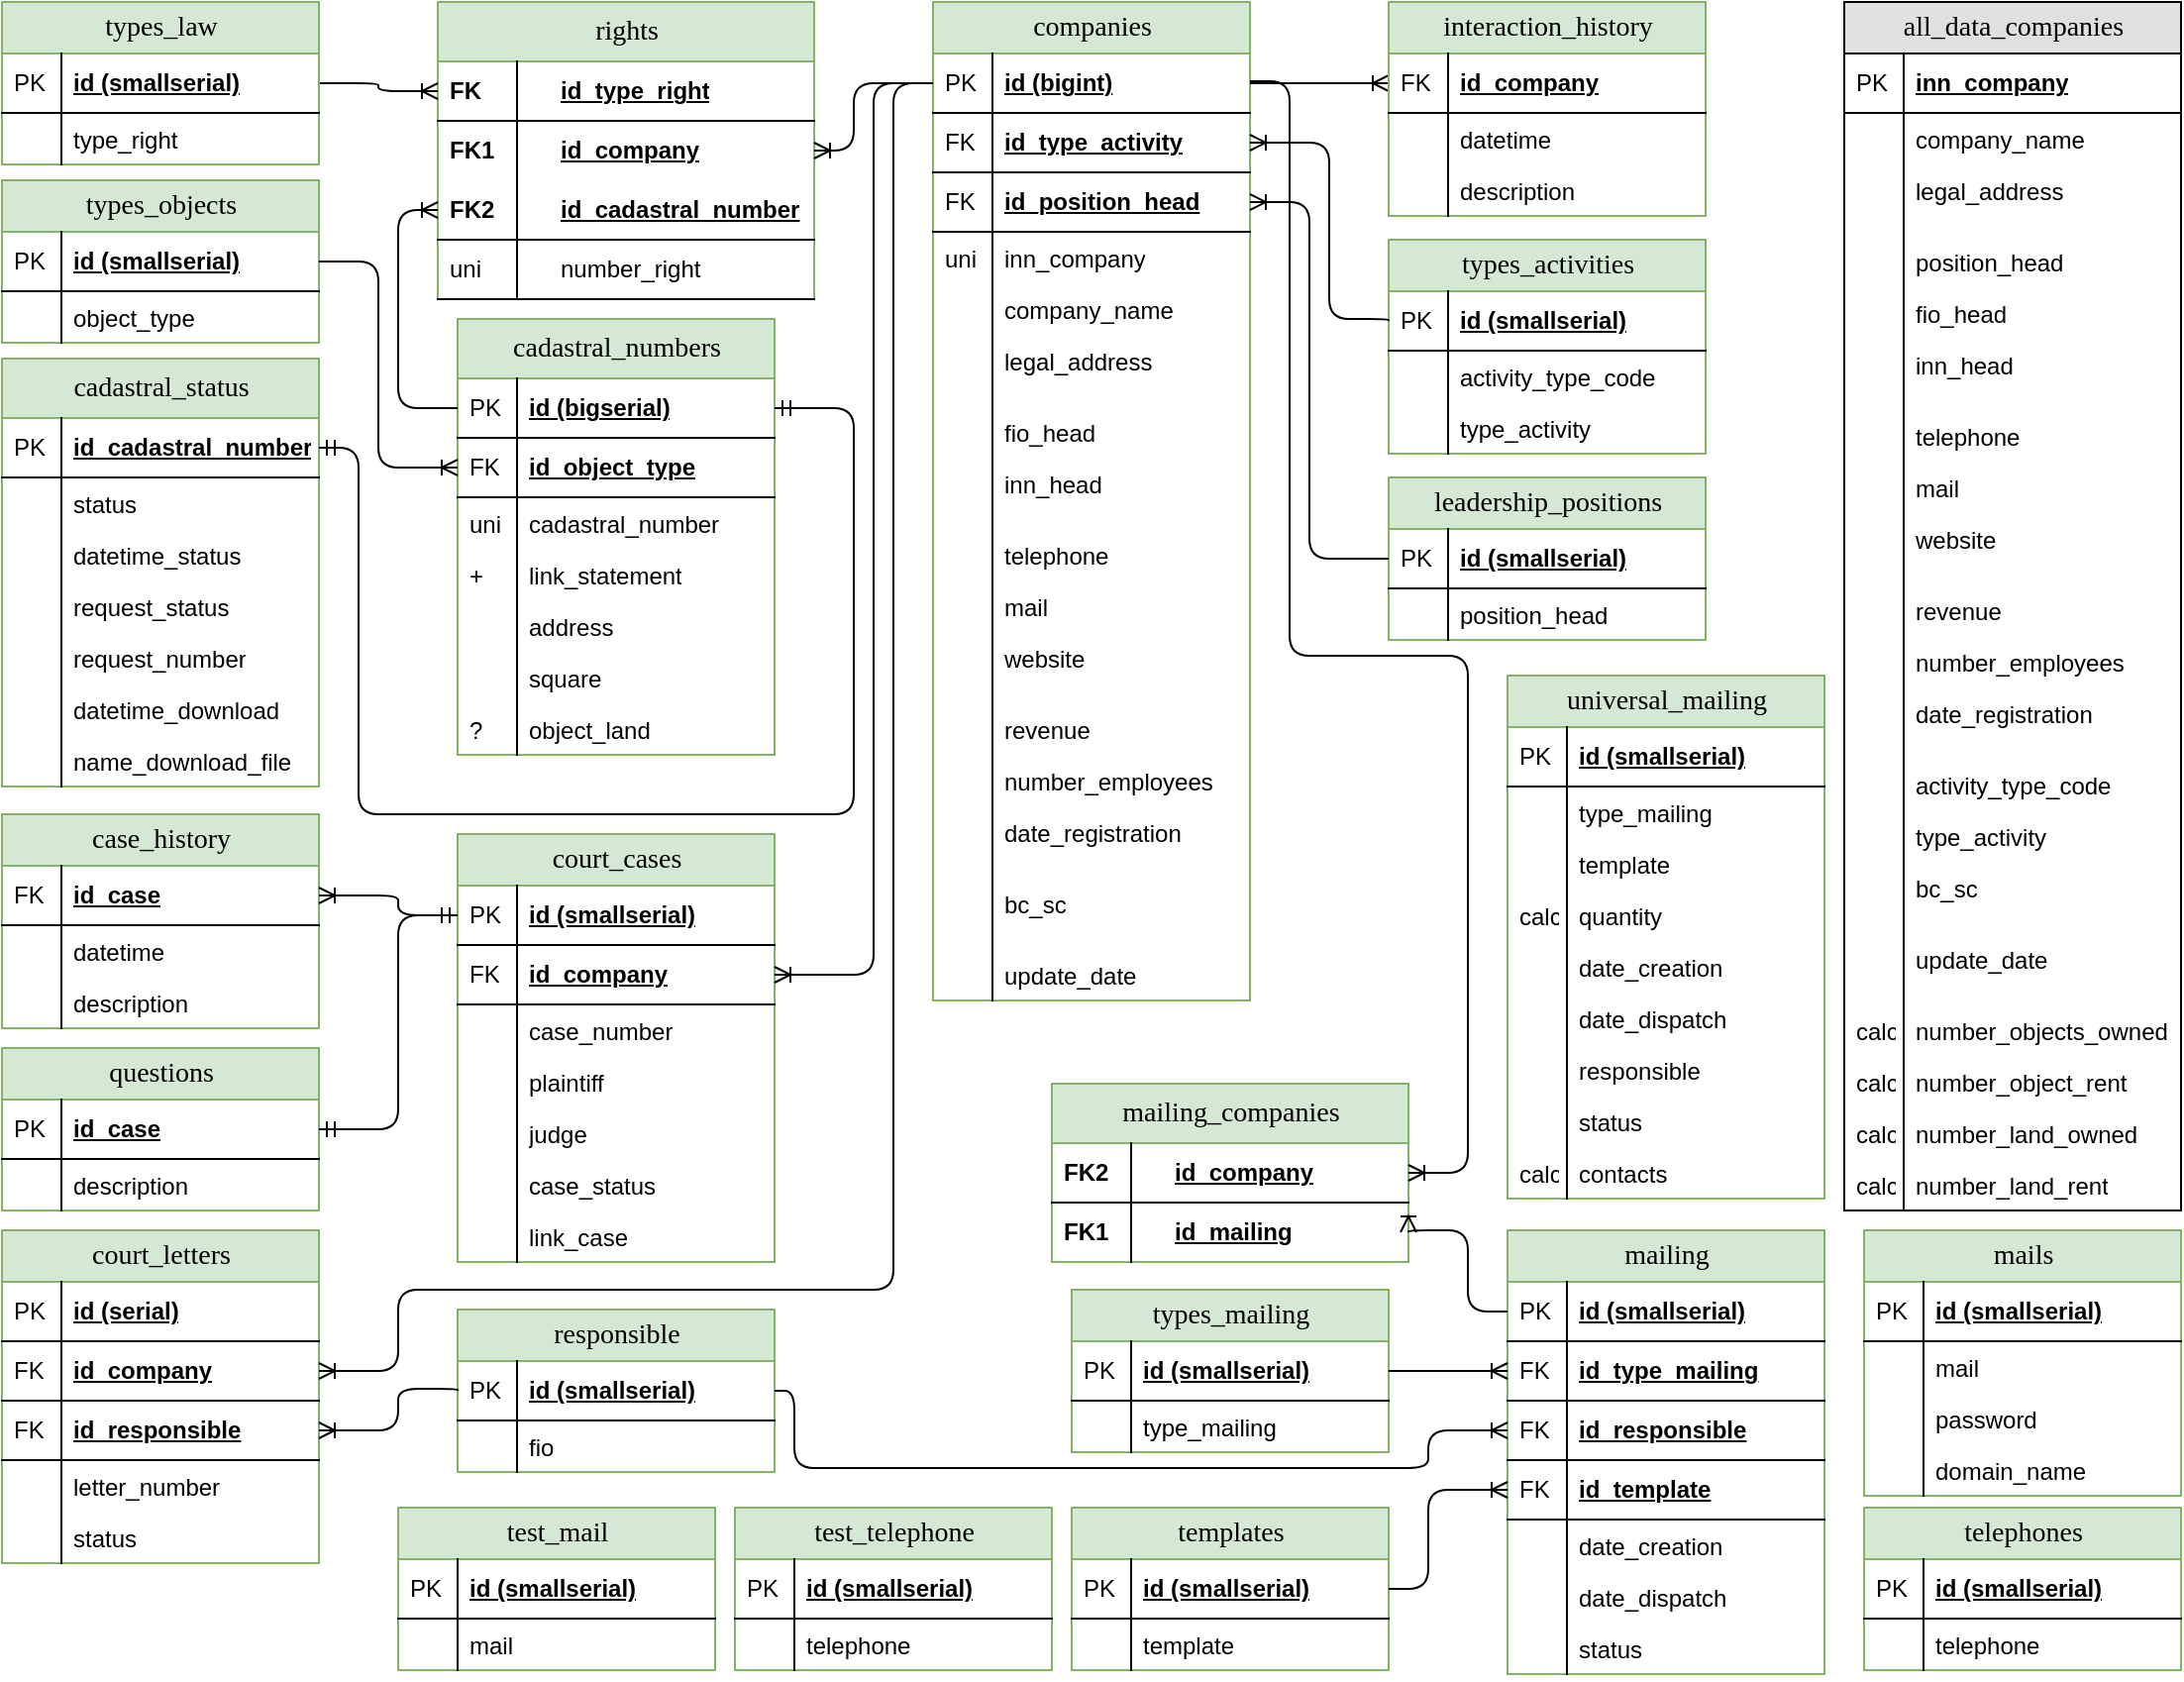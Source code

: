 <mxfile version="21.6.6" type="github">
  <diagram name="Page-1" id="e56a1550-8fbb-45ad-956c-1786394a9013">
    <mxGraphModel dx="1386" dy="767" grid="1" gridSize="10" guides="1" tooltips="1" connect="1" arrows="1" fold="1" page="1" pageScale="1" pageWidth="1100" pageHeight="850" background="none" math="0" shadow="0">
      <root>
        <mxCell id="0" />
        <mxCell id="1" parent="0" />
        <mxCell id="2e49270ec7c68f3f-1" value="rights" style="swimlane;html=1;fontStyle=0;childLayout=stackLayout;horizontal=1;startSize=30;fillColor=#d5e8d4;horizontalStack=0;resizeParent=1;resizeLast=0;collapsible=1;marginBottom=0;swimlaneFillColor=#ffffff;align=center;rounded=0;shadow=0;comic=0;labelBackgroundColor=none;strokeWidth=1;fontFamily=Verdana;fontSize=14;strokeColor=#82b366;" parent="1" vertex="1">
          <mxGeometry x="220" width="190" height="150" as="geometry" />
        </mxCell>
        <mxCell id="1Sav0Y9sykL4fuQlf97E-5" value="id_type_right" style="shape=partialRectangle;top=0;left=0;right=0;bottom=1;html=1;align=left;verticalAlign=middle;fillColor=none;spacingLeft=60;spacingRight=4;whiteSpace=wrap;overflow=hidden;rotatable=0;points=[[0,0.5],[1,0.5]];portConstraint=eastwest;dropTarget=0;fontStyle=5;" parent="2e49270ec7c68f3f-1" vertex="1">
          <mxGeometry y="30" width="190" height="30" as="geometry" />
        </mxCell>
        <mxCell id="1Sav0Y9sykL4fuQlf97E-6" value="FK" style="shape=partialRectangle;fontStyle=1;top=0;left=0;bottom=0;html=1;fillColor=none;align=left;verticalAlign=middle;spacingLeft=4;spacingRight=4;whiteSpace=wrap;overflow=hidden;rotatable=0;points=[];portConstraint=eastwest;part=1;" parent="1Sav0Y9sykL4fuQlf97E-5" vertex="1" connectable="0">
          <mxGeometry width="40" height="30" as="geometry" />
        </mxCell>
        <mxCell id="2e49270ec7c68f3f-2" value="id_company" style="shape=partialRectangle;top=0;left=0;right=0;bottom=0;html=1;align=left;verticalAlign=middle;fillColor=none;spacingLeft=60;spacingRight=4;whiteSpace=wrap;overflow=hidden;rotatable=0;points=[[0,0.5],[1,0.5]];portConstraint=eastwest;dropTarget=0;fontStyle=5;" parent="2e49270ec7c68f3f-1" vertex="1">
          <mxGeometry y="60" width="190" height="30" as="geometry" />
        </mxCell>
        <mxCell id="2e49270ec7c68f3f-3" value="FK1" style="shape=partialRectangle;fontStyle=1;top=0;left=0;bottom=0;html=1;fillColor=none;align=left;verticalAlign=middle;spacingLeft=4;spacingRight=4;whiteSpace=wrap;overflow=hidden;rotatable=0;points=[];portConstraint=eastwest;part=1;" parent="2e49270ec7c68f3f-2" vertex="1" connectable="0">
          <mxGeometry width="40" height="30" as="geometry" />
        </mxCell>
        <mxCell id="2e49270ec7c68f3f-4" value="id_cadastral_number" style="shape=partialRectangle;top=0;left=0;right=0;bottom=1;html=1;align=left;verticalAlign=middle;fillColor=none;spacingLeft=60;spacingRight=4;whiteSpace=wrap;overflow=hidden;rotatable=0;points=[[0,0.5],[1,0.5]];portConstraint=eastwest;dropTarget=0;fontStyle=5;" parent="2e49270ec7c68f3f-1" vertex="1">
          <mxGeometry y="90" width="190" height="30" as="geometry" />
        </mxCell>
        <mxCell id="2e49270ec7c68f3f-5" value="FK2" style="shape=partialRectangle;fontStyle=1;top=0;left=0;bottom=0;html=1;fillColor=none;align=left;verticalAlign=middle;spacingLeft=4;spacingRight=4;whiteSpace=wrap;overflow=hidden;rotatable=0;points=[];portConstraint=eastwest;part=1;" parent="2e49270ec7c68f3f-4" vertex="1" connectable="0">
          <mxGeometry width="40" height="30" as="geometry" />
        </mxCell>
        <mxCell id="1Sav0Y9sykL4fuQlf97E-7" value="number_right" style="shape=partialRectangle;top=0;left=0;right=0;bottom=1;html=1;align=left;verticalAlign=middle;fillColor=none;spacingLeft=60;spacingRight=4;whiteSpace=wrap;overflow=hidden;rotatable=0;points=[[0,0.5],[1,0.5]];portConstraint=eastwest;dropTarget=0;fontStyle=0;" parent="2e49270ec7c68f3f-1" vertex="1">
          <mxGeometry y="120" width="190" height="30" as="geometry" />
        </mxCell>
        <mxCell id="1Sav0Y9sykL4fuQlf97E-8" value="uni" style="shape=partialRectangle;fontStyle=0;top=0;left=0;bottom=0;html=1;fillColor=none;align=left;verticalAlign=middle;spacingLeft=4;spacingRight=4;whiteSpace=wrap;overflow=hidden;rotatable=0;points=[];portConstraint=eastwest;part=1;" parent="1Sav0Y9sykL4fuQlf97E-7" vertex="1" connectable="0">
          <mxGeometry width="40" height="30" as="geometry" />
        </mxCell>
        <mxCell id="2e49270ec7c68f3f-8" value="сompanies" style="swimlane;html=1;fontStyle=0;childLayout=stackLayout;horizontal=1;startSize=26;fillColor=#d5e8d4;horizontalStack=0;resizeParent=1;resizeLast=0;collapsible=1;marginBottom=0;swimlaneFillColor=#ffffff;align=center;rounded=0;shadow=0;comic=0;labelBackgroundColor=none;strokeWidth=1;fontFamily=Verdana;fontSize=14;swimlaneLine=1;strokeColor=#82b366;" parent="1" vertex="1">
          <mxGeometry x="470" width="160" height="504" as="geometry" />
        </mxCell>
        <mxCell id="2e49270ec7c68f3f-9" value="id (bigint)" style="shape=partialRectangle;top=0;left=0;right=0;bottom=1;html=1;align=left;verticalAlign=middle;fillColor=none;spacingLeft=34;spacingRight=4;whiteSpace=wrap;overflow=hidden;rotatable=0;points=[[0,0.5],[1,0.5]];portConstraint=eastwest;dropTarget=0;fontStyle=5;" parent="2e49270ec7c68f3f-8" vertex="1">
          <mxGeometry y="26" width="160" height="30" as="geometry" />
        </mxCell>
        <mxCell id="2e49270ec7c68f3f-10" value="PK" style="shape=partialRectangle;top=0;left=0;bottom=0;html=1;fillColor=none;align=left;verticalAlign=middle;spacingLeft=4;spacingRight=4;whiteSpace=wrap;overflow=hidden;rotatable=0;points=[];portConstraint=eastwest;part=1;" parent="2e49270ec7c68f3f-9" vertex="1" connectable="0">
          <mxGeometry width="30" height="30" as="geometry" />
        </mxCell>
        <mxCell id="aWI3HFLlSqGjkT6pAMUg-93" value="id_type_activity" style="shape=partialRectangle;top=0;left=0;right=0;bottom=1;html=1;align=left;verticalAlign=middle;fillColor=none;spacingLeft=34;spacingRight=4;whiteSpace=wrap;overflow=hidden;rotatable=0;points=[[0,0.5],[1,0.5]];portConstraint=eastwest;dropTarget=0;fontStyle=5;" parent="2e49270ec7c68f3f-8" vertex="1">
          <mxGeometry y="56" width="160" height="30" as="geometry" />
        </mxCell>
        <mxCell id="aWI3HFLlSqGjkT6pAMUg-94" value="FK" style="shape=partialRectangle;top=0;left=0;bottom=0;html=1;fillColor=none;align=left;verticalAlign=middle;spacingLeft=4;spacingRight=4;whiteSpace=wrap;overflow=hidden;rotatable=0;points=[];portConstraint=eastwest;part=1;" parent="aWI3HFLlSqGjkT6pAMUg-93" vertex="1" connectable="0">
          <mxGeometry width="30" height="30" as="geometry" />
        </mxCell>
        <mxCell id="aWI3HFLlSqGjkT6pAMUg-97" value="id_position_head" style="shape=partialRectangle;top=0;left=0;right=0;bottom=1;html=1;align=left;verticalAlign=middle;fillColor=none;spacingLeft=34;spacingRight=4;whiteSpace=wrap;overflow=hidden;rotatable=0;points=[[0,0.5],[1,0.5]];portConstraint=eastwest;dropTarget=0;fontStyle=5;" parent="2e49270ec7c68f3f-8" vertex="1">
          <mxGeometry y="86" width="160" height="30" as="geometry" />
        </mxCell>
        <mxCell id="aWI3HFLlSqGjkT6pAMUg-98" value="FK" style="shape=partialRectangle;top=0;left=0;bottom=0;html=1;fillColor=none;align=left;verticalAlign=middle;spacingLeft=4;spacingRight=4;whiteSpace=wrap;overflow=hidden;rotatable=0;points=[];portConstraint=eastwest;part=1;" parent="aWI3HFLlSqGjkT6pAMUg-97" vertex="1" connectable="0">
          <mxGeometry width="30" height="30" as="geometry" />
        </mxCell>
        <mxCell id="aWI3HFLlSqGjkT6pAMUg-95" value="inn_company" style="shape=partialRectangle;top=0;left=0;right=0;bottom=0;html=1;align=left;verticalAlign=top;fillColor=none;spacingLeft=34;spacingRight=4;whiteSpace=wrap;overflow=hidden;rotatable=0;points=[[0,0.5],[1,0.5]];portConstraint=eastwest;dropTarget=0;fontStyle=0" parent="2e49270ec7c68f3f-8" vertex="1">
          <mxGeometry y="116" width="160" height="26" as="geometry" />
        </mxCell>
        <mxCell id="aWI3HFLlSqGjkT6pAMUg-96" value="uni" style="shape=partialRectangle;top=0;left=0;bottom=0;html=1;fillColor=none;align=left;verticalAlign=top;spacingLeft=4;spacingRight=4;whiteSpace=wrap;overflow=hidden;rotatable=0;points=[];portConstraint=eastwest;part=1;" parent="aWI3HFLlSqGjkT6pAMUg-95" vertex="1" connectable="0">
          <mxGeometry width="30" height="26" as="geometry" />
        </mxCell>
        <mxCell id="2e49270ec7c68f3f-11" value="company_name" style="shape=partialRectangle;top=0;left=0;right=0;bottom=0;html=1;align=left;verticalAlign=top;fillColor=none;spacingLeft=34;spacingRight=4;whiteSpace=wrap;overflow=hidden;rotatable=0;points=[[0,0.5],[1,0.5]];portConstraint=eastwest;dropTarget=0;" parent="2e49270ec7c68f3f-8" vertex="1">
          <mxGeometry y="142" width="160" height="26" as="geometry" />
        </mxCell>
        <mxCell id="2e49270ec7c68f3f-12" value="" style="shape=partialRectangle;top=0;left=0;bottom=0;html=1;fillColor=none;align=left;verticalAlign=top;spacingLeft=4;spacingRight=4;whiteSpace=wrap;overflow=hidden;rotatable=0;points=[];portConstraint=eastwest;part=1;" parent="2e49270ec7c68f3f-11" vertex="1" connectable="0">
          <mxGeometry width="30" height="26" as="geometry" />
        </mxCell>
        <mxCell id="2e49270ec7c68f3f-13" value="legal_address" style="shape=partialRectangle;top=0;left=0;right=0;bottom=0;html=1;align=left;verticalAlign=top;fillColor=none;spacingLeft=34;spacingRight=4;whiteSpace=wrap;overflow=hidden;rotatable=0;points=[[0,0.5],[1,0.5]];portConstraint=eastwest;dropTarget=0;" parent="2e49270ec7c68f3f-8" vertex="1">
          <mxGeometry y="168" width="160" height="26" as="geometry" />
        </mxCell>
        <mxCell id="2e49270ec7c68f3f-14" value="" style="shape=partialRectangle;top=0;left=0;bottom=0;html=1;fillColor=none;align=left;verticalAlign=top;spacingLeft=4;spacingRight=4;whiteSpace=wrap;overflow=hidden;rotatable=0;points=[];portConstraint=eastwest;part=1;" parent="2e49270ec7c68f3f-13" vertex="1" connectable="0">
          <mxGeometry width="30" height="26" as="geometry" />
        </mxCell>
        <mxCell id="2e49270ec7c68f3f-17" value="" style="shape=partialRectangle;top=0;left=0;right=0;bottom=0;html=1;align=left;verticalAlign=top;fillColor=none;spacingLeft=34;spacingRight=4;whiteSpace=wrap;overflow=hidden;rotatable=0;points=[[0,0.5],[1,0.5]];portConstraint=eastwest;dropTarget=0;" parent="2e49270ec7c68f3f-8" vertex="1">
          <mxGeometry y="194" width="160" height="10" as="geometry" />
        </mxCell>
        <mxCell id="2e49270ec7c68f3f-18" value="" style="shape=partialRectangle;top=0;left=0;bottom=0;html=1;fillColor=none;align=left;verticalAlign=top;spacingLeft=4;spacingRight=4;whiteSpace=wrap;overflow=hidden;rotatable=0;points=[];portConstraint=eastwest;part=1;" parent="2e49270ec7c68f3f-17" vertex="1" connectable="0">
          <mxGeometry width="30" height="10" as="geometry" />
        </mxCell>
        <mxCell id="aWI3HFLlSqGjkT6pAMUg-3" value="fio_head" style="shape=partialRectangle;top=0;left=0;right=0;bottom=0;html=1;align=left;verticalAlign=top;fillColor=none;spacingLeft=34;spacingRight=4;whiteSpace=wrap;overflow=hidden;rotatable=0;points=[[0,0.5],[1,0.5]];portConstraint=eastwest;dropTarget=0;" parent="2e49270ec7c68f3f-8" vertex="1">
          <mxGeometry y="204" width="160" height="26" as="geometry" />
        </mxCell>
        <mxCell id="aWI3HFLlSqGjkT6pAMUg-4" value="" style="shape=partialRectangle;top=0;left=0;bottom=0;html=1;fillColor=none;align=left;verticalAlign=top;spacingLeft=4;spacingRight=4;whiteSpace=wrap;overflow=hidden;rotatable=0;points=[];portConstraint=eastwest;part=1;" parent="aWI3HFLlSqGjkT6pAMUg-3" vertex="1" connectable="0">
          <mxGeometry width="30" height="26" as="geometry" />
        </mxCell>
        <mxCell id="aWI3HFLlSqGjkT6pAMUg-5" value="inn_head" style="shape=partialRectangle;top=0;left=0;right=0;bottom=0;html=1;align=left;verticalAlign=top;fillColor=none;spacingLeft=34;spacingRight=4;whiteSpace=wrap;overflow=hidden;rotatable=0;points=[[0,0.5],[1,0.5]];portConstraint=eastwest;dropTarget=0;" parent="2e49270ec7c68f3f-8" vertex="1">
          <mxGeometry y="230" width="160" height="26" as="geometry" />
        </mxCell>
        <mxCell id="aWI3HFLlSqGjkT6pAMUg-6" value="" style="shape=partialRectangle;top=0;left=0;bottom=0;html=1;fillColor=none;align=left;verticalAlign=top;spacingLeft=4;spacingRight=4;whiteSpace=wrap;overflow=hidden;rotatable=0;points=[];portConstraint=eastwest;part=1;" parent="aWI3HFLlSqGjkT6pAMUg-5" vertex="1" connectable="0">
          <mxGeometry width="30" height="26" as="geometry" />
        </mxCell>
        <mxCell id="aWI3HFLlSqGjkT6pAMUg-9" value="" style="shape=partialRectangle;top=0;left=0;right=0;bottom=0;html=1;align=left;verticalAlign=top;fillColor=none;spacingLeft=34;spacingRight=4;whiteSpace=wrap;overflow=hidden;rotatable=0;points=[[0,0.5],[1,0.5]];portConstraint=eastwest;dropTarget=0;" parent="2e49270ec7c68f3f-8" vertex="1">
          <mxGeometry y="256" width="160" height="10" as="geometry" />
        </mxCell>
        <mxCell id="aWI3HFLlSqGjkT6pAMUg-10" value="" style="shape=partialRectangle;top=0;left=0;bottom=0;html=1;fillColor=none;align=left;verticalAlign=top;spacingLeft=4;spacingRight=4;whiteSpace=wrap;overflow=hidden;rotatable=0;points=[];portConstraint=eastwest;part=1;" parent="aWI3HFLlSqGjkT6pAMUg-9" vertex="1" connectable="0">
          <mxGeometry width="30" height="10" as="geometry" />
        </mxCell>
        <mxCell id="aWI3HFLlSqGjkT6pAMUg-7" value="telephone" style="shape=partialRectangle;top=0;left=0;right=0;bottom=0;html=1;align=left;verticalAlign=top;fillColor=none;spacingLeft=34;spacingRight=4;whiteSpace=wrap;overflow=hidden;rotatable=0;points=[[0,0.5],[1,0.5]];portConstraint=eastwest;dropTarget=0;" parent="2e49270ec7c68f3f-8" vertex="1">
          <mxGeometry y="266" width="160" height="26" as="geometry" />
        </mxCell>
        <mxCell id="aWI3HFLlSqGjkT6pAMUg-8" value="" style="shape=partialRectangle;top=0;left=0;bottom=0;html=1;fillColor=none;align=left;verticalAlign=top;spacingLeft=4;spacingRight=4;whiteSpace=wrap;overflow=hidden;rotatable=0;points=[];portConstraint=eastwest;part=1;" parent="aWI3HFLlSqGjkT6pAMUg-7" vertex="1" connectable="0">
          <mxGeometry width="30" height="26" as="geometry" />
        </mxCell>
        <mxCell id="aWI3HFLlSqGjkT6pAMUg-11" value="&lt;span style=&quot;font-weight: normal;&quot;&gt;mail&lt;/span&gt;" style="shape=partialRectangle;top=0;left=0;right=0;bottom=0;html=1;align=left;verticalAlign=top;fillColor=none;spacingLeft=34;spacingRight=4;whiteSpace=wrap;overflow=hidden;rotatable=0;points=[[0,0.5],[1,0.5]];portConstraint=eastwest;dropTarget=0;fontStyle=1" parent="2e49270ec7c68f3f-8" vertex="1">
          <mxGeometry y="292" width="160" height="26" as="geometry" />
        </mxCell>
        <mxCell id="aWI3HFLlSqGjkT6pAMUg-12" value="" style="shape=partialRectangle;top=0;left=0;bottom=0;html=1;fillColor=none;align=left;verticalAlign=top;spacingLeft=4;spacingRight=4;whiteSpace=wrap;overflow=hidden;rotatable=0;points=[];portConstraint=eastwest;part=1;" parent="aWI3HFLlSqGjkT6pAMUg-11" vertex="1" connectable="0">
          <mxGeometry width="30" height="26" as="geometry" />
        </mxCell>
        <mxCell id="aWI3HFLlSqGjkT6pAMUg-13" value="&lt;span style=&quot;&quot;&gt;website&lt;/span&gt;" style="shape=partialRectangle;top=0;left=0;right=0;bottom=0;html=1;align=left;verticalAlign=top;fillColor=none;spacingLeft=34;spacingRight=4;whiteSpace=wrap;overflow=hidden;rotatable=0;points=[[0,0.5],[1,0.5]];portConstraint=eastwest;dropTarget=0;fontStyle=0" parent="2e49270ec7c68f3f-8" vertex="1">
          <mxGeometry y="318" width="160" height="26" as="geometry" />
        </mxCell>
        <mxCell id="aWI3HFLlSqGjkT6pAMUg-14" value="" style="shape=partialRectangle;top=0;left=0;bottom=0;html=1;fillColor=none;align=left;verticalAlign=top;spacingLeft=4;spacingRight=4;whiteSpace=wrap;overflow=hidden;rotatable=0;points=[];portConstraint=eastwest;part=1;" parent="aWI3HFLlSqGjkT6pAMUg-13" vertex="1" connectable="0">
          <mxGeometry width="30" height="26" as="geometry" />
        </mxCell>
        <mxCell id="aWI3HFLlSqGjkT6pAMUg-17" value="" style="shape=partialRectangle;top=0;left=0;right=0;bottom=0;html=1;align=left;verticalAlign=top;fillColor=none;spacingLeft=34;spacingRight=4;whiteSpace=wrap;overflow=hidden;rotatable=0;points=[[0,0.5],[1,0.5]];portConstraint=eastwest;dropTarget=0;" parent="2e49270ec7c68f3f-8" vertex="1">
          <mxGeometry y="344" width="160" height="10" as="geometry" />
        </mxCell>
        <mxCell id="aWI3HFLlSqGjkT6pAMUg-18" value="" style="shape=partialRectangle;top=0;left=0;bottom=0;html=1;fillColor=none;align=left;verticalAlign=top;spacingLeft=4;spacingRight=4;whiteSpace=wrap;overflow=hidden;rotatable=0;points=[];portConstraint=eastwest;part=1;" parent="aWI3HFLlSqGjkT6pAMUg-17" vertex="1" connectable="0">
          <mxGeometry width="30" height="10" as="geometry" />
        </mxCell>
        <mxCell id="aWI3HFLlSqGjkT6pAMUg-25" value="revenue" style="shape=partialRectangle;top=0;left=0;right=0;bottom=0;html=1;align=left;verticalAlign=top;fillColor=none;spacingLeft=34;spacingRight=4;whiteSpace=wrap;overflow=hidden;rotatable=0;points=[[0,0.5],[1,0.5]];portConstraint=eastwest;dropTarget=0;fontStyle=0" parent="2e49270ec7c68f3f-8" vertex="1">
          <mxGeometry y="354" width="160" height="26" as="geometry" />
        </mxCell>
        <mxCell id="aWI3HFLlSqGjkT6pAMUg-26" value="" style="shape=partialRectangle;top=0;left=0;bottom=0;html=1;fillColor=none;align=left;verticalAlign=top;spacingLeft=4;spacingRight=4;whiteSpace=wrap;overflow=hidden;rotatable=0;points=[];portConstraint=eastwest;part=1;" parent="aWI3HFLlSqGjkT6pAMUg-25" vertex="1" connectable="0">
          <mxGeometry width="30" height="26" as="geometry" />
        </mxCell>
        <mxCell id="aWI3HFLlSqGjkT6pAMUg-27" value="number_employees" style="shape=partialRectangle;top=0;left=0;right=0;bottom=0;html=1;align=left;verticalAlign=top;fillColor=none;spacingLeft=34;spacingRight=4;whiteSpace=wrap;overflow=hidden;rotatable=0;points=[[0,0.5],[1,0.5]];portConstraint=eastwest;dropTarget=0;fontStyle=0" parent="2e49270ec7c68f3f-8" vertex="1">
          <mxGeometry y="380" width="160" height="26" as="geometry" />
        </mxCell>
        <mxCell id="aWI3HFLlSqGjkT6pAMUg-28" value="" style="shape=partialRectangle;top=0;left=0;bottom=0;html=1;fillColor=none;align=left;verticalAlign=top;spacingLeft=4;spacingRight=4;whiteSpace=wrap;overflow=hidden;rotatable=0;points=[];portConstraint=eastwest;part=1;" parent="aWI3HFLlSqGjkT6pAMUg-27" vertex="1" connectable="0">
          <mxGeometry width="30" height="26" as="geometry" />
        </mxCell>
        <mxCell id="aWI3HFLlSqGjkT6pAMUg-29" value="date_registration" style="shape=partialRectangle;top=0;left=0;right=0;bottom=0;html=1;align=left;verticalAlign=top;fillColor=none;spacingLeft=34;spacingRight=4;whiteSpace=wrap;overflow=hidden;rotatable=0;points=[[0,0.5],[1,0.5]];portConstraint=eastwest;dropTarget=0;fontStyle=0" parent="2e49270ec7c68f3f-8" vertex="1">
          <mxGeometry y="406" width="160" height="26" as="geometry" />
        </mxCell>
        <mxCell id="aWI3HFLlSqGjkT6pAMUg-30" value="" style="shape=partialRectangle;top=0;left=0;bottom=0;html=1;fillColor=none;align=left;verticalAlign=top;spacingLeft=4;spacingRight=4;whiteSpace=wrap;overflow=hidden;rotatable=0;points=[];portConstraint=eastwest;part=1;" parent="aWI3HFLlSqGjkT6pAMUg-29" vertex="1" connectable="0">
          <mxGeometry width="30" height="26" as="geometry" />
        </mxCell>
        <mxCell id="aWI3HFLlSqGjkT6pAMUg-84" value="" style="shape=partialRectangle;top=0;left=0;right=0;bottom=0;html=1;align=left;verticalAlign=top;fillColor=none;spacingLeft=34;spacingRight=4;whiteSpace=wrap;overflow=hidden;rotatable=0;points=[[0,0.5],[1,0.5]];portConstraint=eastwest;dropTarget=0;" parent="2e49270ec7c68f3f-8" vertex="1">
          <mxGeometry y="432" width="160" height="10" as="geometry" />
        </mxCell>
        <mxCell id="aWI3HFLlSqGjkT6pAMUg-85" value="" style="shape=partialRectangle;top=0;left=0;bottom=0;html=1;fillColor=none;align=left;verticalAlign=top;spacingLeft=4;spacingRight=4;whiteSpace=wrap;overflow=hidden;rotatable=0;points=[];portConstraint=eastwest;part=1;" parent="aWI3HFLlSqGjkT6pAMUg-84" vertex="1" connectable="0">
          <mxGeometry width="30" height="10" as="geometry" />
        </mxCell>
        <mxCell id="aWI3HFLlSqGjkT6pAMUg-15" value="bc_sc" style="shape=partialRectangle;top=0;left=0;right=0;bottom=0;html=1;align=left;verticalAlign=top;fillColor=none;spacingLeft=34;spacingRight=4;whiteSpace=wrap;overflow=hidden;rotatable=0;points=[[0,0.5],[1,0.5]];portConstraint=eastwest;dropTarget=0;fontStyle=0" parent="2e49270ec7c68f3f-8" vertex="1">
          <mxGeometry y="442" width="160" height="26" as="geometry" />
        </mxCell>
        <mxCell id="aWI3HFLlSqGjkT6pAMUg-16" value="" style="shape=partialRectangle;top=0;left=0;bottom=0;html=1;fillColor=none;align=left;verticalAlign=top;spacingLeft=4;spacingRight=4;whiteSpace=wrap;overflow=hidden;rotatable=0;points=[];portConstraint=eastwest;part=1;" parent="aWI3HFLlSqGjkT6pAMUg-15" vertex="1" connectable="0">
          <mxGeometry width="30" height="26" as="geometry" />
        </mxCell>
        <mxCell id="aWI3HFLlSqGjkT6pAMUg-86" value="" style="shape=partialRectangle;top=0;left=0;right=0;bottom=0;html=1;align=left;verticalAlign=top;fillColor=none;spacingLeft=34;spacingRight=4;whiteSpace=wrap;overflow=hidden;rotatable=0;points=[[0,0.5],[1,0.5]];portConstraint=eastwest;dropTarget=0;" parent="2e49270ec7c68f3f-8" vertex="1">
          <mxGeometry y="468" width="160" height="10" as="geometry" />
        </mxCell>
        <mxCell id="aWI3HFLlSqGjkT6pAMUg-87" value="" style="shape=partialRectangle;top=0;left=0;bottom=0;html=1;fillColor=none;align=left;verticalAlign=top;spacingLeft=4;spacingRight=4;whiteSpace=wrap;overflow=hidden;rotatable=0;points=[];portConstraint=eastwest;part=1;" parent="aWI3HFLlSqGjkT6pAMUg-86" vertex="1" connectable="0">
          <mxGeometry width="30" height="10" as="geometry" />
        </mxCell>
        <mxCell id="aWI3HFLlSqGjkT6pAMUg-19" value="update_date" style="shape=partialRectangle;top=0;left=0;right=0;bottom=0;html=1;align=left;verticalAlign=top;fillColor=none;spacingLeft=34;spacingRight=4;whiteSpace=wrap;overflow=hidden;rotatable=0;points=[[0,0.5],[1,0.5]];portConstraint=eastwest;dropTarget=0;fontStyle=0" parent="2e49270ec7c68f3f-8" vertex="1">
          <mxGeometry y="478" width="160" height="26" as="geometry" />
        </mxCell>
        <mxCell id="aWI3HFLlSqGjkT6pAMUg-20" value="" style="shape=partialRectangle;top=0;left=0;bottom=0;html=1;fillColor=none;align=left;verticalAlign=top;spacingLeft=4;spacingRight=4;whiteSpace=wrap;overflow=hidden;rotatable=0;points=[];portConstraint=eastwest;part=1;" parent="aWI3HFLlSqGjkT6pAMUg-19" vertex="1" connectable="0">
          <mxGeometry width="30" height="26" as="geometry" />
        </mxCell>
        <mxCell id="2e49270ec7c68f3f-19" value="types_activities" style="swimlane;html=1;fontStyle=0;childLayout=stackLayout;horizontal=1;startSize=26;fillColor=#d5e8d4;horizontalStack=0;resizeParent=1;resizeLast=0;collapsible=1;marginBottom=0;swimlaneFillColor=#ffffff;align=center;rounded=0;shadow=0;comic=0;labelBackgroundColor=none;strokeWidth=1;fontFamily=Verdana;fontSize=14;strokeColor=#82b366;" parent="1" vertex="1">
          <mxGeometry x="700" y="120" width="160" height="108" as="geometry" />
        </mxCell>
        <mxCell id="2e49270ec7c68f3f-20" value="id (smallserial)" style="shape=partialRectangle;top=0;left=0;right=0;bottom=1;html=1;align=left;verticalAlign=middle;fillColor=none;spacingLeft=34;spacingRight=4;whiteSpace=wrap;overflow=hidden;rotatable=0;points=[[0,0.5],[1,0.5]];portConstraint=eastwest;dropTarget=0;fontStyle=5;" parent="2e49270ec7c68f3f-19" vertex="1">
          <mxGeometry y="26" width="160" height="30" as="geometry" />
        </mxCell>
        <mxCell id="2e49270ec7c68f3f-21" value="PK" style="shape=partialRectangle;top=0;left=0;bottom=0;html=1;fillColor=none;align=left;verticalAlign=middle;spacingLeft=4;spacingRight=4;whiteSpace=wrap;overflow=hidden;rotatable=0;points=[];portConstraint=eastwest;part=1;" parent="2e49270ec7c68f3f-20" vertex="1" connectable="0">
          <mxGeometry width="30" height="30" as="geometry" />
        </mxCell>
        <mxCell id="2e49270ec7c68f3f-22" value="activity_type_code" style="shape=partialRectangle;top=0;left=0;right=0;bottom=0;html=1;align=left;verticalAlign=top;fillColor=none;spacingLeft=34;spacingRight=4;whiteSpace=wrap;overflow=hidden;rotatable=0;points=[[0,0.5],[1,0.5]];portConstraint=eastwest;dropTarget=0;" parent="2e49270ec7c68f3f-19" vertex="1">
          <mxGeometry y="56" width="160" height="26" as="geometry" />
        </mxCell>
        <mxCell id="2e49270ec7c68f3f-23" value="" style="shape=partialRectangle;top=0;left=0;bottom=0;html=1;fillColor=none;align=left;verticalAlign=top;spacingLeft=4;spacingRight=4;whiteSpace=wrap;overflow=hidden;rotatable=0;points=[];portConstraint=eastwest;part=1;" parent="2e49270ec7c68f3f-22" vertex="1" connectable="0">
          <mxGeometry width="30" height="26" as="geometry" />
        </mxCell>
        <mxCell id="aWI3HFLlSqGjkT6pAMUg-91" value="type_activity" style="shape=partialRectangle;top=0;left=0;right=0;bottom=0;html=1;align=left;verticalAlign=top;fillColor=none;spacingLeft=34;spacingRight=4;whiteSpace=wrap;overflow=hidden;rotatable=0;points=[[0,0.5],[1,0.5]];portConstraint=eastwest;dropTarget=0;" parent="2e49270ec7c68f3f-19" vertex="1">
          <mxGeometry y="82" width="160" height="26" as="geometry" />
        </mxCell>
        <mxCell id="aWI3HFLlSqGjkT6pAMUg-92" value="" style="shape=partialRectangle;top=0;left=0;bottom=0;html=1;fillColor=none;align=left;verticalAlign=top;spacingLeft=4;spacingRight=4;whiteSpace=wrap;overflow=hidden;rotatable=0;points=[];portConstraint=eastwest;part=1;" parent="aWI3HFLlSqGjkT6pAMUg-91" vertex="1" connectable="0">
          <mxGeometry width="30" height="26" as="geometry" />
        </mxCell>
        <mxCell id="2e49270ec7c68f3f-30" value="leadership_positions" style="swimlane;html=1;fontStyle=0;childLayout=stackLayout;horizontal=1;startSize=26;fillColor=#d5e8d4;horizontalStack=0;resizeParent=1;resizeLast=0;collapsible=1;marginBottom=0;swimlaneFillColor=#ffffff;align=center;rounded=0;shadow=0;comic=0;labelBackgroundColor=none;strokeWidth=1;fontFamily=Verdana;fontSize=14;strokeColor=#82b366;" parent="1" vertex="1">
          <mxGeometry x="700" y="240" width="160" height="82" as="geometry" />
        </mxCell>
        <mxCell id="2e49270ec7c68f3f-31" value="id (smallserial)" style="shape=partialRectangle;top=0;left=0;right=0;bottom=1;html=1;align=left;verticalAlign=middle;fillColor=none;spacingLeft=34;spacingRight=4;whiteSpace=wrap;overflow=hidden;rotatable=0;points=[[0,0.5],[1,0.5]];portConstraint=eastwest;dropTarget=0;fontStyle=5;" parent="2e49270ec7c68f3f-30" vertex="1">
          <mxGeometry y="26" width="160" height="30" as="geometry" />
        </mxCell>
        <mxCell id="2e49270ec7c68f3f-32" value="PK" style="shape=partialRectangle;top=0;left=0;bottom=0;html=1;fillColor=none;align=left;verticalAlign=middle;spacingLeft=4;spacingRight=4;whiteSpace=wrap;overflow=hidden;rotatable=0;points=[];portConstraint=eastwest;part=1;" parent="2e49270ec7c68f3f-31" vertex="1" connectable="0">
          <mxGeometry width="30" height="30" as="geometry" />
        </mxCell>
        <mxCell id="2e49270ec7c68f3f-33" value="position_head" style="shape=partialRectangle;top=0;left=0;right=0;bottom=0;html=1;align=left;verticalAlign=top;fillColor=none;spacingLeft=34;spacingRight=4;whiteSpace=wrap;overflow=hidden;rotatable=0;points=[[0,0.5],[1,0.5]];portConstraint=eastwest;dropTarget=0;" parent="2e49270ec7c68f3f-30" vertex="1">
          <mxGeometry y="56" width="160" height="26" as="geometry" />
        </mxCell>
        <mxCell id="2e49270ec7c68f3f-34" value="" style="shape=partialRectangle;top=0;left=0;bottom=0;html=1;fillColor=none;align=left;verticalAlign=top;spacingLeft=4;spacingRight=4;whiteSpace=wrap;overflow=hidden;rotatable=0;points=[];portConstraint=eastwest;part=1;" parent="2e49270ec7c68f3f-33" vertex="1" connectable="0">
          <mxGeometry width="30" height="26" as="geometry" />
        </mxCell>
        <mxCell id="2e49270ec7c68f3f-55" value="" style="edgeStyle=orthogonalEdgeStyle;html=1;endArrow=ERoneToMany;startArrow=none;labelBackgroundColor=none;fontFamily=Verdana;fontSize=14;exitX=0;exitY=0.5;endFill=0;startFill=0;entryX=1;entryY=0.5;entryDx=0;entryDy=0;" parent="1" source="2e49270ec7c68f3f-20" target="aWI3HFLlSqGjkT6pAMUg-93" edge="1">
          <mxGeometry width="100" height="100" relative="1" as="geometry">
            <mxPoint x="100" y="430" as="sourcePoint" />
            <mxPoint x="630" y="425" as="targetPoint" />
            <Array as="points">
              <mxPoint x="700" y="160" />
              <mxPoint x="670" y="160" />
              <mxPoint x="670" y="71" />
            </Array>
          </mxGeometry>
        </mxCell>
        <mxCell id="2e49270ec7c68f3f-56" value="" style="edgeStyle=orthogonalEdgeStyle;html=1;endArrow=none;endFill=0;startArrow=ERoneToMany;labelBackgroundColor=none;fontFamily=Verdana;fontSize=14;exitX=0;exitY=0.5;entryX=1;entryY=0.5;entryDx=0;entryDy=0;exitDx=0;exitDy=0;startFill=0;" parent="1" source="aWI3HFLlSqGjkT6pAMUg-100" target="2e49270ec7c68f3f-9" edge="1">
          <mxGeometry width="100" height="100" relative="1" as="geometry">
            <mxPoint x="120" y="650" as="sourcePoint" />
            <mxPoint x="90" y="350" as="targetPoint" />
            <Array as="points">
              <mxPoint x="670" y="41" />
              <mxPoint x="670" y="41" />
            </Array>
          </mxGeometry>
        </mxCell>
        <mxCell id="2e49270ec7c68f3f-57" value="" style="edgeStyle=orthogonalEdgeStyle;html=1;endArrow=none;startArrow=ERoneToMany;labelBackgroundColor=none;fontFamily=Verdana;fontSize=14;exitX=1;exitY=0.5;exitDx=0;exitDy=0;entryX=0;entryY=0.5;entryDx=0;entryDy=0;endFill=0;startFill=0;" parent="1" source="2e49270ec7c68f3f-2" target="2e49270ec7c68f3f-9" edge="1">
          <mxGeometry width="100" height="100" relative="1" as="geometry">
            <mxPoint x="560" y="220" as="sourcePoint" />
            <mxPoint x="520" y="310" as="targetPoint" />
            <Array as="points">
              <mxPoint x="430" y="75" />
              <mxPoint x="430" y="41" />
            </Array>
          </mxGeometry>
        </mxCell>
        <mxCell id="2e49270ec7c68f3f-58" value="" style="edgeStyle=orthogonalEdgeStyle;html=1;endArrow=ERoneToMany;startArrow=none;labelBackgroundColor=none;fontFamily=Verdana;fontSize=14;exitX=0;exitY=0.5;entryX=1;entryY=0.5;entryDx=0;entryDy=0;startFill=0;endFill=0;" parent="1" source="2e49270ec7c68f3f-31" target="aWI3HFLlSqGjkT6pAMUg-97" edge="1">
          <mxGeometry width="100" height="100" relative="1" as="geometry">
            <mxPoint x="470" y="420" as="sourcePoint" />
            <mxPoint x="360" y="330" as="targetPoint" />
            <Array as="points">
              <mxPoint x="660" y="281" />
              <mxPoint x="660" y="101" />
            </Array>
          </mxGeometry>
        </mxCell>
        <mxCell id="2e49270ec7c68f3f-80" value="cadastral_numbers" style="swimlane;html=1;fontStyle=0;childLayout=stackLayout;horizontal=1;startSize=30;fillColor=#d5e8d4;horizontalStack=0;resizeParent=1;resizeLast=0;collapsible=1;marginBottom=0;swimlaneFillColor=#ffffff;align=center;rounded=0;shadow=0;comic=0;labelBackgroundColor=none;strokeWidth=1;fontFamily=Verdana;fontSize=14;strokeColor=#82b366;" parent="1" vertex="1">
          <mxGeometry x="230" y="160" width="160" height="220" as="geometry" />
        </mxCell>
        <mxCell id="2e49270ec7c68f3f-81" value="id (bigserial)" style="shape=partialRectangle;top=0;left=0;right=0;bottom=1;html=1;align=left;verticalAlign=middle;fillColor=none;spacingLeft=34;spacingRight=4;whiteSpace=wrap;overflow=hidden;rotatable=0;points=[[0,0.5],[1,0.5]];portConstraint=eastwest;dropTarget=0;fontStyle=5;" parent="2e49270ec7c68f3f-80" vertex="1">
          <mxGeometry y="30" width="160" height="30" as="geometry" />
        </mxCell>
        <mxCell id="2e49270ec7c68f3f-82" value="PK" style="shape=partialRectangle;top=0;left=0;bottom=0;html=1;fillColor=none;align=left;verticalAlign=middle;spacingLeft=4;spacingRight=4;whiteSpace=wrap;overflow=hidden;rotatable=0;points=[];portConstraint=eastwest;part=1;" parent="2e49270ec7c68f3f-81" vertex="1" connectable="0">
          <mxGeometry width="30" height="30" as="geometry" />
        </mxCell>
        <mxCell id="aWI3HFLlSqGjkT6pAMUg-115" value="id_object_type" style="shape=partialRectangle;top=0;left=0;right=0;bottom=1;html=1;align=left;verticalAlign=middle;fillColor=none;spacingLeft=34;spacingRight=4;whiteSpace=wrap;overflow=hidden;rotatable=0;points=[[0,0.5],[1,0.5]];portConstraint=eastwest;dropTarget=0;fontStyle=5;" parent="2e49270ec7c68f3f-80" vertex="1">
          <mxGeometry y="60" width="160" height="30" as="geometry" />
        </mxCell>
        <mxCell id="aWI3HFLlSqGjkT6pAMUg-116" value="FK" style="shape=partialRectangle;top=0;left=0;bottom=0;html=1;fillColor=none;align=left;verticalAlign=middle;spacingLeft=4;spacingRight=4;whiteSpace=wrap;overflow=hidden;rotatable=0;points=[];portConstraint=eastwest;part=1;" parent="aWI3HFLlSqGjkT6pAMUg-115" vertex="1" connectable="0">
          <mxGeometry width="30" height="30" as="geometry" />
        </mxCell>
        <mxCell id="aWI3HFLlSqGjkT6pAMUg-106" value="cadastral_number" style="shape=partialRectangle;top=0;left=0;right=0;bottom=0;html=1;align=left;verticalAlign=top;fillColor=none;spacingLeft=34;spacingRight=4;whiteSpace=wrap;overflow=hidden;rotatable=0;points=[[0,0.5],[1,0.5]];portConstraint=eastwest;dropTarget=0;" parent="2e49270ec7c68f3f-80" vertex="1">
          <mxGeometry y="90" width="160" height="26" as="geometry" />
        </mxCell>
        <mxCell id="aWI3HFLlSqGjkT6pAMUg-107" value="uni" style="shape=partialRectangle;top=0;left=0;bottom=0;html=1;fillColor=none;align=left;verticalAlign=top;spacingLeft=4;spacingRight=4;whiteSpace=wrap;overflow=hidden;rotatable=0;points=[];portConstraint=eastwest;part=1;" parent="aWI3HFLlSqGjkT6pAMUg-106" vertex="1" connectable="0">
          <mxGeometry width="30" height="26" as="geometry" />
        </mxCell>
        <mxCell id="gbT5a7UvsYjAfJfrOWeu-11" value="link_statement" style="shape=partialRectangle;top=0;left=0;right=0;bottom=0;html=1;align=left;verticalAlign=top;fillColor=none;spacingLeft=34;spacingRight=4;whiteSpace=wrap;overflow=hidden;rotatable=0;points=[[0,0.5],[1,0.5]];portConstraint=eastwest;dropTarget=0;" parent="2e49270ec7c68f3f-80" vertex="1">
          <mxGeometry y="116" width="160" height="26" as="geometry" />
        </mxCell>
        <mxCell id="gbT5a7UvsYjAfJfrOWeu-12" value="+" style="shape=partialRectangle;top=0;left=0;bottom=0;html=1;fillColor=none;align=left;verticalAlign=top;spacingLeft=4;spacingRight=4;whiteSpace=wrap;overflow=hidden;rotatable=0;points=[];portConstraint=eastwest;part=1;" parent="gbT5a7UvsYjAfJfrOWeu-11" vertex="1" connectable="0">
          <mxGeometry width="30" height="26" as="geometry" />
        </mxCell>
        <mxCell id="gbT5a7UvsYjAfJfrOWeu-9" value="address" style="shape=partialRectangle;top=0;left=0;right=0;bottom=0;html=1;align=left;verticalAlign=top;fillColor=none;spacingLeft=34;spacingRight=4;whiteSpace=wrap;overflow=hidden;rotatable=0;points=[[0,0.5],[1,0.5]];portConstraint=eastwest;dropTarget=0;" parent="2e49270ec7c68f3f-80" vertex="1">
          <mxGeometry y="142" width="160" height="26" as="geometry" />
        </mxCell>
        <mxCell id="gbT5a7UvsYjAfJfrOWeu-10" value="" style="shape=partialRectangle;top=0;left=0;bottom=0;html=1;fillColor=none;align=left;verticalAlign=top;spacingLeft=4;spacingRight=4;whiteSpace=wrap;overflow=hidden;rotatable=0;points=[];portConstraint=eastwest;part=1;" parent="gbT5a7UvsYjAfJfrOWeu-9" vertex="1" connectable="0">
          <mxGeometry width="30" height="26" as="geometry" />
        </mxCell>
        <mxCell id="aWI3HFLlSqGjkT6pAMUg-163" value="square" style="shape=partialRectangle;top=0;left=0;right=0;bottom=0;html=1;align=left;verticalAlign=top;fillColor=none;spacingLeft=34;spacingRight=4;whiteSpace=wrap;overflow=hidden;rotatable=0;points=[[0,0.5],[1,0.5]];portConstraint=eastwest;dropTarget=0;" parent="2e49270ec7c68f3f-80" vertex="1">
          <mxGeometry y="168" width="160" height="26" as="geometry" />
        </mxCell>
        <mxCell id="aWI3HFLlSqGjkT6pAMUg-164" value="" style="shape=partialRectangle;top=0;left=0;bottom=0;html=1;fillColor=none;align=left;verticalAlign=top;spacingLeft=4;spacingRight=4;whiteSpace=wrap;overflow=hidden;rotatable=0;points=[];portConstraint=eastwest;part=1;" parent="aWI3HFLlSqGjkT6pAMUg-163" vertex="1" connectable="0">
          <mxGeometry width="30" height="26" as="geometry" />
        </mxCell>
        <mxCell id="ZTiiboGrIU9FKEb2YGmk-5" value="object_land" style="shape=partialRectangle;top=0;left=0;right=0;bottom=0;html=1;align=left;verticalAlign=top;fillColor=none;spacingLeft=34;spacingRight=4;whiteSpace=wrap;overflow=hidden;rotatable=0;points=[[0,0.5],[1,0.5]];portConstraint=eastwest;dropTarget=0;" parent="2e49270ec7c68f3f-80" vertex="1">
          <mxGeometry y="194" width="160" height="26" as="geometry" />
        </mxCell>
        <mxCell id="ZTiiboGrIU9FKEb2YGmk-6" value="?" style="shape=partialRectangle;top=0;left=0;bottom=0;html=1;fillColor=none;align=left;verticalAlign=top;spacingLeft=4;spacingRight=4;whiteSpace=wrap;overflow=hidden;rotatable=0;points=[];portConstraint=eastwest;part=1;" parent="ZTiiboGrIU9FKEb2YGmk-5" vertex="1" connectable="0">
          <mxGeometry width="30" height="26" as="geometry" />
        </mxCell>
        <mxCell id="2e49270ec7c68f3f-91" value="" style="edgeStyle=orthogonalEdgeStyle;html=1;endArrow=ERoneToMany;endFill=0;labelBackgroundColor=none;fontFamily=Verdana;fontSize=14;entryX=0;entryY=0.5;entryDx=0;entryDy=0;exitX=0;exitY=0.5;exitDx=0;exitDy=0;" parent="1" source="2e49270ec7c68f3f-81" target="2e49270ec7c68f3f-4" edge="1">
          <mxGeometry width="100" height="100" relative="1" as="geometry">
            <mxPoint x="70" y="300" as="sourcePoint" />
            <mxPoint x="190" y="330" as="targetPoint" />
            <Array as="points">
              <mxPoint x="200" y="205" />
              <mxPoint x="200" y="105" />
            </Array>
          </mxGeometry>
        </mxCell>
        <mxCell id="2e49270ec7c68f3f-92" value="" style="edgeStyle=orthogonalEdgeStyle;html=1;endArrow=none;endFill=0;labelBackgroundColor=none;fontFamily=Verdana;fontSize=14;entryX=1;entryY=0.5;entryDx=0;entryDy=0;exitX=0;exitY=0.5;exitDx=0;exitDy=0;startArrow=ERoneToMany;startFill=0;" parent="1" source="1Sav0Y9sykL4fuQlf97E-5" target="aWI3HFLlSqGjkT6pAMUg-119" edge="1">
          <mxGeometry width="100" height="100" relative="1" as="geometry">
            <mxPoint x="500" y="760" as="sourcePoint" />
            <mxPoint x="690" y="780" as="targetPoint" />
            <Array as="points">
              <mxPoint x="190" y="45" />
              <mxPoint x="190" y="41" />
            </Array>
          </mxGeometry>
        </mxCell>
        <mxCell id="aWI3HFLlSqGjkT6pAMUg-33" value="all_data_companies" style="swimlane;html=1;fontStyle=0;childLayout=stackLayout;horizontal=1;startSize=26;fillColor=#e0e0e0;horizontalStack=0;resizeParent=1;resizeLast=0;collapsible=1;marginBottom=0;swimlaneFillColor=#ffffff;align=center;rounded=0;shadow=0;comic=0;labelBackgroundColor=none;strokeWidth=1;fontFamily=Verdana;fontSize=14;swimlaneLine=1;" parent="1" vertex="1">
          <mxGeometry x="930" width="170" height="610" as="geometry" />
        </mxCell>
        <mxCell id="aWI3HFLlSqGjkT6pAMUg-34" value="inn_company" style="shape=partialRectangle;top=0;left=0;right=0;bottom=1;html=1;align=left;verticalAlign=middle;fillColor=none;spacingLeft=34;spacingRight=4;whiteSpace=wrap;overflow=hidden;rotatable=0;points=[[0,0.5],[1,0.5]];portConstraint=eastwest;dropTarget=0;fontStyle=5;" parent="aWI3HFLlSqGjkT6pAMUg-33" vertex="1">
          <mxGeometry y="26" width="170" height="30" as="geometry" />
        </mxCell>
        <mxCell id="aWI3HFLlSqGjkT6pAMUg-35" value="PK" style="shape=partialRectangle;top=0;left=0;bottom=0;html=1;fillColor=none;align=left;verticalAlign=middle;spacingLeft=4;spacingRight=4;whiteSpace=wrap;overflow=hidden;rotatable=0;points=[];portConstraint=eastwest;part=1;" parent="aWI3HFLlSqGjkT6pAMUg-34" vertex="1" connectable="0">
          <mxGeometry width="30" height="30" as="geometry" />
        </mxCell>
        <mxCell id="aWI3HFLlSqGjkT6pAMUg-36" value="company_name" style="shape=partialRectangle;top=0;left=0;right=0;bottom=0;html=1;align=left;verticalAlign=top;fillColor=none;spacingLeft=34;spacingRight=4;whiteSpace=wrap;overflow=hidden;rotatable=0;points=[[0,0.5],[1,0.5]];portConstraint=eastwest;dropTarget=0;" parent="aWI3HFLlSqGjkT6pAMUg-33" vertex="1">
          <mxGeometry y="56" width="170" height="26" as="geometry" />
        </mxCell>
        <mxCell id="aWI3HFLlSqGjkT6pAMUg-37" value="" style="shape=partialRectangle;top=0;left=0;bottom=0;html=1;fillColor=none;align=left;verticalAlign=top;spacingLeft=4;spacingRight=4;whiteSpace=wrap;overflow=hidden;rotatable=0;points=[];portConstraint=eastwest;part=1;" parent="aWI3HFLlSqGjkT6pAMUg-36" vertex="1" connectable="0">
          <mxGeometry width="30" height="26" as="geometry" />
        </mxCell>
        <mxCell id="aWI3HFLlSqGjkT6pAMUg-38" value="legal_address" style="shape=partialRectangle;top=0;left=0;right=0;bottom=0;html=1;align=left;verticalAlign=top;fillColor=none;spacingLeft=34;spacingRight=4;whiteSpace=wrap;overflow=hidden;rotatable=0;points=[[0,0.5],[1,0.5]];portConstraint=eastwest;dropTarget=0;" parent="aWI3HFLlSqGjkT6pAMUg-33" vertex="1">
          <mxGeometry y="82" width="170" height="26" as="geometry" />
        </mxCell>
        <mxCell id="aWI3HFLlSqGjkT6pAMUg-39" value="" style="shape=partialRectangle;top=0;left=0;bottom=0;html=1;fillColor=none;align=left;verticalAlign=top;spacingLeft=4;spacingRight=4;whiteSpace=wrap;overflow=hidden;rotatable=0;points=[];portConstraint=eastwest;part=1;" parent="aWI3HFLlSqGjkT6pAMUg-38" vertex="1" connectable="0">
          <mxGeometry width="30" height="26" as="geometry" />
        </mxCell>
        <mxCell id="aWI3HFLlSqGjkT6pAMUg-40" value="" style="shape=partialRectangle;top=0;left=0;right=0;bottom=0;html=1;align=left;verticalAlign=top;fillColor=none;spacingLeft=34;spacingRight=4;whiteSpace=wrap;overflow=hidden;rotatable=0;points=[[0,0.5],[1,0.5]];portConstraint=eastwest;dropTarget=0;" parent="aWI3HFLlSqGjkT6pAMUg-33" vertex="1">
          <mxGeometry y="108" width="170" height="10" as="geometry" />
        </mxCell>
        <mxCell id="aWI3HFLlSqGjkT6pAMUg-41" value="" style="shape=partialRectangle;top=0;left=0;bottom=0;html=1;fillColor=none;align=left;verticalAlign=top;spacingLeft=4;spacingRight=4;whiteSpace=wrap;overflow=hidden;rotatable=0;points=[];portConstraint=eastwest;part=1;" parent="aWI3HFLlSqGjkT6pAMUg-40" vertex="1" connectable="0">
          <mxGeometry width="30" height="10" as="geometry" />
        </mxCell>
        <mxCell id="aWI3HFLlSqGjkT6pAMUg-42" value="position_head" style="shape=partialRectangle;top=0;left=0;right=0;bottom=0;html=1;align=left;verticalAlign=top;fillColor=none;spacingLeft=34;spacingRight=4;whiteSpace=wrap;overflow=hidden;rotatable=0;points=[[0,0.5],[1,0.5]];portConstraint=eastwest;dropTarget=0;" parent="aWI3HFLlSqGjkT6pAMUg-33" vertex="1">
          <mxGeometry y="118" width="170" height="26" as="geometry" />
        </mxCell>
        <mxCell id="aWI3HFLlSqGjkT6pAMUg-43" value="" style="shape=partialRectangle;top=0;left=0;bottom=0;html=1;fillColor=none;align=left;verticalAlign=top;spacingLeft=4;spacingRight=4;whiteSpace=wrap;overflow=hidden;rotatable=0;points=[];portConstraint=eastwest;part=1;" parent="aWI3HFLlSqGjkT6pAMUg-42" vertex="1" connectable="0">
          <mxGeometry width="30" height="26" as="geometry" />
        </mxCell>
        <mxCell id="aWI3HFLlSqGjkT6pAMUg-44" value="fio_head" style="shape=partialRectangle;top=0;left=0;right=0;bottom=0;html=1;align=left;verticalAlign=top;fillColor=none;spacingLeft=34;spacingRight=4;whiteSpace=wrap;overflow=hidden;rotatable=0;points=[[0,0.5],[1,0.5]];portConstraint=eastwest;dropTarget=0;" parent="aWI3HFLlSqGjkT6pAMUg-33" vertex="1">
          <mxGeometry y="144" width="170" height="26" as="geometry" />
        </mxCell>
        <mxCell id="aWI3HFLlSqGjkT6pAMUg-45" value="" style="shape=partialRectangle;top=0;left=0;bottom=0;html=1;fillColor=none;align=left;verticalAlign=top;spacingLeft=4;spacingRight=4;whiteSpace=wrap;overflow=hidden;rotatable=0;points=[];portConstraint=eastwest;part=1;" parent="aWI3HFLlSqGjkT6pAMUg-44" vertex="1" connectable="0">
          <mxGeometry width="30" height="26" as="geometry" />
        </mxCell>
        <mxCell id="aWI3HFLlSqGjkT6pAMUg-46" value="inn_head" style="shape=partialRectangle;top=0;left=0;right=0;bottom=0;html=1;align=left;verticalAlign=top;fillColor=none;spacingLeft=34;spacingRight=4;whiteSpace=wrap;overflow=hidden;rotatable=0;points=[[0,0.5],[1,0.5]];portConstraint=eastwest;dropTarget=0;" parent="aWI3HFLlSqGjkT6pAMUg-33" vertex="1">
          <mxGeometry y="170" width="170" height="26" as="geometry" />
        </mxCell>
        <mxCell id="aWI3HFLlSqGjkT6pAMUg-47" value="" style="shape=partialRectangle;top=0;left=0;bottom=0;html=1;fillColor=none;align=left;verticalAlign=top;spacingLeft=4;spacingRight=4;whiteSpace=wrap;overflow=hidden;rotatable=0;points=[];portConstraint=eastwest;part=1;" parent="aWI3HFLlSqGjkT6pAMUg-46" vertex="1" connectable="0">
          <mxGeometry width="30" height="26" as="geometry" />
        </mxCell>
        <mxCell id="aWI3HFLlSqGjkT6pAMUg-48" value="" style="shape=partialRectangle;top=0;left=0;right=0;bottom=0;html=1;align=left;verticalAlign=top;fillColor=none;spacingLeft=34;spacingRight=4;whiteSpace=wrap;overflow=hidden;rotatable=0;points=[[0,0.5],[1,0.5]];portConstraint=eastwest;dropTarget=0;" parent="aWI3HFLlSqGjkT6pAMUg-33" vertex="1">
          <mxGeometry y="196" width="170" height="10" as="geometry" />
        </mxCell>
        <mxCell id="aWI3HFLlSqGjkT6pAMUg-49" value="" style="shape=partialRectangle;top=0;left=0;bottom=0;html=1;fillColor=none;align=left;verticalAlign=top;spacingLeft=4;spacingRight=4;whiteSpace=wrap;overflow=hidden;rotatable=0;points=[];portConstraint=eastwest;part=1;" parent="aWI3HFLlSqGjkT6pAMUg-48" vertex="1" connectable="0">
          <mxGeometry width="30" height="10" as="geometry" />
        </mxCell>
        <mxCell id="aWI3HFLlSqGjkT6pAMUg-50" value="telephone" style="shape=partialRectangle;top=0;left=0;right=0;bottom=0;html=1;align=left;verticalAlign=top;fillColor=none;spacingLeft=34;spacingRight=4;whiteSpace=wrap;overflow=hidden;rotatable=0;points=[[0,0.5],[1,0.5]];portConstraint=eastwest;dropTarget=0;" parent="aWI3HFLlSqGjkT6pAMUg-33" vertex="1">
          <mxGeometry y="206" width="170" height="26" as="geometry" />
        </mxCell>
        <mxCell id="aWI3HFLlSqGjkT6pAMUg-51" value="" style="shape=partialRectangle;top=0;left=0;bottom=0;html=1;fillColor=none;align=left;verticalAlign=top;spacingLeft=4;spacingRight=4;whiteSpace=wrap;overflow=hidden;rotatable=0;points=[];portConstraint=eastwest;part=1;" parent="aWI3HFLlSqGjkT6pAMUg-50" vertex="1" connectable="0">
          <mxGeometry width="30" height="26" as="geometry" />
        </mxCell>
        <mxCell id="aWI3HFLlSqGjkT6pAMUg-52" value="&lt;span style=&quot;font-weight: normal;&quot;&gt;mail&lt;/span&gt;" style="shape=partialRectangle;top=0;left=0;right=0;bottom=0;html=1;align=left;verticalAlign=top;fillColor=none;spacingLeft=34;spacingRight=4;whiteSpace=wrap;overflow=hidden;rotatable=0;points=[[0,0.5],[1,0.5]];portConstraint=eastwest;dropTarget=0;fontStyle=1" parent="aWI3HFLlSqGjkT6pAMUg-33" vertex="1">
          <mxGeometry y="232" width="170" height="26" as="geometry" />
        </mxCell>
        <mxCell id="aWI3HFLlSqGjkT6pAMUg-53" value="" style="shape=partialRectangle;top=0;left=0;bottom=0;html=1;fillColor=none;align=left;verticalAlign=top;spacingLeft=4;spacingRight=4;whiteSpace=wrap;overflow=hidden;rotatable=0;points=[];portConstraint=eastwest;part=1;" parent="aWI3HFLlSqGjkT6pAMUg-52" vertex="1" connectable="0">
          <mxGeometry width="30" height="26" as="geometry" />
        </mxCell>
        <mxCell id="aWI3HFLlSqGjkT6pAMUg-54" value="&lt;span style=&quot;&quot;&gt;website&lt;/span&gt;" style="shape=partialRectangle;top=0;left=0;right=0;bottom=0;html=1;align=left;verticalAlign=top;fillColor=none;spacingLeft=34;spacingRight=4;whiteSpace=wrap;overflow=hidden;rotatable=0;points=[[0,0.5],[1,0.5]];portConstraint=eastwest;dropTarget=0;fontStyle=0" parent="aWI3HFLlSqGjkT6pAMUg-33" vertex="1">
          <mxGeometry y="258" width="170" height="26" as="geometry" />
        </mxCell>
        <mxCell id="aWI3HFLlSqGjkT6pAMUg-55" value="" style="shape=partialRectangle;top=0;left=0;bottom=0;html=1;fillColor=none;align=left;verticalAlign=top;spacingLeft=4;spacingRight=4;whiteSpace=wrap;overflow=hidden;rotatable=0;points=[];portConstraint=eastwest;part=1;" parent="aWI3HFLlSqGjkT6pAMUg-54" vertex="1" connectable="0">
          <mxGeometry width="30" height="26" as="geometry" />
        </mxCell>
        <mxCell id="aWI3HFLlSqGjkT6pAMUg-56" value="" style="shape=partialRectangle;top=0;left=0;right=0;bottom=0;html=1;align=left;verticalAlign=top;fillColor=none;spacingLeft=34;spacingRight=4;whiteSpace=wrap;overflow=hidden;rotatable=0;points=[[0,0.5],[1,0.5]];portConstraint=eastwest;dropTarget=0;" parent="aWI3HFLlSqGjkT6pAMUg-33" vertex="1">
          <mxGeometry y="284" width="170" height="10" as="geometry" />
        </mxCell>
        <mxCell id="aWI3HFLlSqGjkT6pAMUg-57" value="" style="shape=partialRectangle;top=0;left=0;bottom=0;html=1;fillColor=none;align=left;verticalAlign=top;spacingLeft=4;spacingRight=4;whiteSpace=wrap;overflow=hidden;rotatable=0;points=[];portConstraint=eastwest;part=1;" parent="aWI3HFLlSqGjkT6pAMUg-56" vertex="1" connectable="0">
          <mxGeometry width="30" height="10" as="geometry" />
        </mxCell>
        <mxCell id="aWI3HFLlSqGjkT6pAMUg-66" value="revenue" style="shape=partialRectangle;top=0;left=0;right=0;bottom=0;html=1;align=left;verticalAlign=top;fillColor=none;spacingLeft=34;spacingRight=4;whiteSpace=wrap;overflow=hidden;rotatable=0;points=[[0,0.5],[1,0.5]];portConstraint=eastwest;dropTarget=0;fontStyle=0" parent="aWI3HFLlSqGjkT6pAMUg-33" vertex="1">
          <mxGeometry y="294" width="170" height="26" as="geometry" />
        </mxCell>
        <mxCell id="aWI3HFLlSqGjkT6pAMUg-67" value="" style="shape=partialRectangle;top=0;left=0;bottom=0;html=1;fillColor=none;align=left;verticalAlign=top;spacingLeft=4;spacingRight=4;whiteSpace=wrap;overflow=hidden;rotatable=0;points=[];portConstraint=eastwest;part=1;" parent="aWI3HFLlSqGjkT6pAMUg-66" vertex="1" connectable="0">
          <mxGeometry width="30" height="26" as="geometry" />
        </mxCell>
        <mxCell id="aWI3HFLlSqGjkT6pAMUg-68" value="number_employees" style="shape=partialRectangle;top=0;left=0;right=0;bottom=0;html=1;align=left;verticalAlign=top;fillColor=none;spacingLeft=34;spacingRight=4;whiteSpace=wrap;overflow=hidden;rotatable=0;points=[[0,0.5],[1,0.5]];portConstraint=eastwest;dropTarget=0;fontStyle=0" parent="aWI3HFLlSqGjkT6pAMUg-33" vertex="1">
          <mxGeometry y="320" width="170" height="26" as="geometry" />
        </mxCell>
        <mxCell id="aWI3HFLlSqGjkT6pAMUg-69" value="" style="shape=partialRectangle;top=0;left=0;bottom=0;html=1;fillColor=none;align=left;verticalAlign=top;spacingLeft=4;spacingRight=4;whiteSpace=wrap;overflow=hidden;rotatable=0;points=[];portConstraint=eastwest;part=1;" parent="aWI3HFLlSqGjkT6pAMUg-68" vertex="1" connectable="0">
          <mxGeometry width="30" height="26" as="geometry" />
        </mxCell>
        <mxCell id="aWI3HFLlSqGjkT6pAMUg-70" value="date_registration" style="shape=partialRectangle;top=0;left=0;right=0;bottom=0;html=1;align=left;verticalAlign=top;fillColor=none;spacingLeft=34;spacingRight=4;whiteSpace=wrap;overflow=hidden;rotatable=0;points=[[0,0.5],[1,0.5]];portConstraint=eastwest;dropTarget=0;fontStyle=0" parent="aWI3HFLlSqGjkT6pAMUg-33" vertex="1">
          <mxGeometry y="346" width="170" height="26" as="geometry" />
        </mxCell>
        <mxCell id="aWI3HFLlSqGjkT6pAMUg-71" value="" style="shape=partialRectangle;top=0;left=0;bottom=0;html=1;fillColor=none;align=left;verticalAlign=top;spacingLeft=4;spacingRight=4;whiteSpace=wrap;overflow=hidden;rotatable=0;points=[];portConstraint=eastwest;part=1;" parent="aWI3HFLlSqGjkT6pAMUg-70" vertex="1" connectable="0">
          <mxGeometry width="30" height="26" as="geometry" />
        </mxCell>
        <mxCell id="aWI3HFLlSqGjkT6pAMUg-82" value="" style="shape=partialRectangle;top=0;left=0;right=0;bottom=0;html=1;align=left;verticalAlign=top;fillColor=none;spacingLeft=34;spacingRight=4;whiteSpace=wrap;overflow=hidden;rotatable=0;points=[[0,0.5],[1,0.5]];portConstraint=eastwest;dropTarget=0;" parent="aWI3HFLlSqGjkT6pAMUg-33" vertex="1">
          <mxGeometry y="372" width="170" height="10" as="geometry" />
        </mxCell>
        <mxCell id="aWI3HFLlSqGjkT6pAMUg-83" value="" style="shape=partialRectangle;top=0;left=0;bottom=0;html=1;fillColor=none;align=left;verticalAlign=top;spacingLeft=4;spacingRight=4;whiteSpace=wrap;overflow=hidden;rotatable=0;points=[];portConstraint=eastwest;part=1;" parent="aWI3HFLlSqGjkT6pAMUg-82" vertex="1" connectable="0">
          <mxGeometry width="30" height="10" as="geometry" />
        </mxCell>
        <mxCell id="aWI3HFLlSqGjkT6pAMUg-62" value="activity_type_code" style="shape=partialRectangle;top=0;left=0;right=0;bottom=0;html=1;align=left;verticalAlign=top;fillColor=none;spacingLeft=34;spacingRight=4;whiteSpace=wrap;overflow=hidden;rotatable=0;points=[[0,0.5],[1,0.5]];portConstraint=eastwest;dropTarget=0;fontStyle=0" parent="aWI3HFLlSqGjkT6pAMUg-33" vertex="1">
          <mxGeometry y="382" width="170" height="26" as="geometry" />
        </mxCell>
        <mxCell id="aWI3HFLlSqGjkT6pAMUg-63" value="" style="shape=partialRectangle;top=0;left=0;bottom=0;html=1;fillColor=none;align=left;verticalAlign=top;spacingLeft=4;spacingRight=4;whiteSpace=wrap;overflow=hidden;rotatable=0;points=[];portConstraint=eastwest;part=1;" parent="aWI3HFLlSqGjkT6pAMUg-62" vertex="1" connectable="0">
          <mxGeometry width="30" height="26" as="geometry" />
        </mxCell>
        <mxCell id="aWI3HFLlSqGjkT6pAMUg-64" value="type_activity" style="shape=partialRectangle;top=0;left=0;right=0;bottom=0;html=1;align=left;verticalAlign=top;fillColor=none;spacingLeft=34;spacingRight=4;whiteSpace=wrap;overflow=hidden;rotatable=0;points=[[0,0.5],[1,0.5]];portConstraint=eastwest;dropTarget=0;fontStyle=0" parent="aWI3HFLlSqGjkT6pAMUg-33" vertex="1">
          <mxGeometry y="408" width="170" height="26" as="geometry" />
        </mxCell>
        <mxCell id="aWI3HFLlSqGjkT6pAMUg-65" value="" style="shape=partialRectangle;top=0;left=0;bottom=0;html=1;fillColor=none;align=left;verticalAlign=top;spacingLeft=4;spacingRight=4;whiteSpace=wrap;overflow=hidden;rotatable=0;points=[];portConstraint=eastwest;part=1;" parent="aWI3HFLlSqGjkT6pAMUg-64" vertex="1" connectable="0">
          <mxGeometry width="30" height="26" as="geometry" />
        </mxCell>
        <mxCell id="aWI3HFLlSqGjkT6pAMUg-58" value="bc_sc" style="shape=partialRectangle;top=0;left=0;right=0;bottom=0;html=1;align=left;verticalAlign=top;fillColor=none;spacingLeft=34;spacingRight=4;whiteSpace=wrap;overflow=hidden;rotatable=0;points=[[0,0.5],[1,0.5]];portConstraint=eastwest;dropTarget=0;fontStyle=0" parent="aWI3HFLlSqGjkT6pAMUg-33" vertex="1">
          <mxGeometry y="434" width="170" height="26" as="geometry" />
        </mxCell>
        <mxCell id="aWI3HFLlSqGjkT6pAMUg-59" value="" style="shape=partialRectangle;top=0;left=0;bottom=0;html=1;fillColor=none;align=left;verticalAlign=top;spacingLeft=4;spacingRight=4;whiteSpace=wrap;overflow=hidden;rotatable=0;points=[];portConstraint=eastwest;part=1;" parent="aWI3HFLlSqGjkT6pAMUg-58" vertex="1" connectable="0">
          <mxGeometry width="30" height="26" as="geometry" />
        </mxCell>
        <mxCell id="aWI3HFLlSqGjkT6pAMUg-88" value="" style="shape=partialRectangle;top=0;left=0;right=0;bottom=0;html=1;align=left;verticalAlign=top;fillColor=none;spacingLeft=34;spacingRight=4;whiteSpace=wrap;overflow=hidden;rotatable=0;points=[[0,0.5],[1,0.5]];portConstraint=eastwest;dropTarget=0;" parent="aWI3HFLlSqGjkT6pAMUg-33" vertex="1">
          <mxGeometry y="460" width="170" height="10" as="geometry" />
        </mxCell>
        <mxCell id="aWI3HFLlSqGjkT6pAMUg-89" value="" style="shape=partialRectangle;top=0;left=0;bottom=0;html=1;fillColor=none;align=left;verticalAlign=top;spacingLeft=4;spacingRight=4;whiteSpace=wrap;overflow=hidden;rotatable=0;points=[];portConstraint=eastwest;part=1;" parent="aWI3HFLlSqGjkT6pAMUg-88" vertex="1" connectable="0">
          <mxGeometry width="30" height="10" as="geometry" />
        </mxCell>
        <mxCell id="aWI3HFLlSqGjkT6pAMUg-60" value="update_date" style="shape=partialRectangle;top=0;left=0;right=0;bottom=0;html=1;align=left;verticalAlign=top;fillColor=none;spacingLeft=34;spacingRight=4;whiteSpace=wrap;overflow=hidden;rotatable=0;points=[[0,0.5],[1,0.5]];portConstraint=eastwest;dropTarget=0;fontStyle=0" parent="aWI3HFLlSqGjkT6pAMUg-33" vertex="1">
          <mxGeometry y="470" width="170" height="26" as="geometry" />
        </mxCell>
        <mxCell id="aWI3HFLlSqGjkT6pAMUg-61" value="" style="shape=partialRectangle;top=0;left=0;bottom=0;html=1;fillColor=none;align=left;verticalAlign=top;spacingLeft=4;spacingRight=4;whiteSpace=wrap;overflow=hidden;rotatable=0;points=[];portConstraint=eastwest;part=1;" parent="aWI3HFLlSqGjkT6pAMUg-60" vertex="1" connectable="0">
          <mxGeometry width="30" height="26" as="geometry" />
        </mxCell>
        <mxCell id="aWI3HFLlSqGjkT6pAMUg-80" value="" style="shape=partialRectangle;top=0;left=0;right=0;bottom=0;html=1;align=left;verticalAlign=top;fillColor=none;spacingLeft=34;spacingRight=4;whiteSpace=wrap;overflow=hidden;rotatable=0;points=[[0,0.5],[1,0.5]];portConstraint=eastwest;dropTarget=0;" parent="aWI3HFLlSqGjkT6pAMUg-33" vertex="1">
          <mxGeometry y="496" width="170" height="10" as="geometry" />
        </mxCell>
        <mxCell id="aWI3HFLlSqGjkT6pAMUg-81" value="" style="shape=partialRectangle;top=0;left=0;bottom=0;html=1;fillColor=none;align=left;verticalAlign=top;spacingLeft=4;spacingRight=4;whiteSpace=wrap;overflow=hidden;rotatable=0;points=[];portConstraint=eastwest;part=1;" parent="aWI3HFLlSqGjkT6pAMUg-80" vertex="1" connectable="0">
          <mxGeometry width="30" height="10" as="geometry" />
        </mxCell>
        <mxCell id="aWI3HFLlSqGjkT6pAMUg-72" value="number_objects_owned" style="shape=partialRectangle;top=0;left=0;right=0;bottom=0;html=1;align=left;verticalAlign=top;fillColor=none;spacingLeft=34;spacingRight=4;whiteSpace=wrap;overflow=hidden;rotatable=0;points=[[0,0.5],[1,0.5]];portConstraint=eastwest;dropTarget=0;fontStyle=0" parent="aWI3HFLlSqGjkT6pAMUg-33" vertex="1">
          <mxGeometry y="506" width="170" height="26" as="geometry" />
        </mxCell>
        <mxCell id="aWI3HFLlSqGjkT6pAMUg-73" value="calc" style="shape=partialRectangle;top=0;left=0;bottom=0;html=1;fillColor=none;align=left;verticalAlign=top;spacingLeft=4;spacingRight=4;whiteSpace=wrap;overflow=hidden;rotatable=0;points=[];portConstraint=eastwest;part=1;" parent="aWI3HFLlSqGjkT6pAMUg-72" vertex="1" connectable="0">
          <mxGeometry width="30" height="26" as="geometry" />
        </mxCell>
        <mxCell id="aWI3HFLlSqGjkT6pAMUg-78" value="number_object_rent" style="shape=partialRectangle;top=0;left=0;right=0;bottom=0;html=1;align=left;verticalAlign=top;fillColor=none;spacingLeft=34;spacingRight=4;whiteSpace=wrap;overflow=hidden;rotatable=0;points=[[0,0.5],[1,0.5]];portConstraint=eastwest;dropTarget=0;fontStyle=0" parent="aWI3HFLlSqGjkT6pAMUg-33" vertex="1">
          <mxGeometry y="532" width="170" height="26" as="geometry" />
        </mxCell>
        <mxCell id="aWI3HFLlSqGjkT6pAMUg-79" value="calc" style="shape=partialRectangle;top=0;left=0;bottom=0;html=1;fillColor=none;align=left;verticalAlign=top;spacingLeft=4;spacingRight=4;whiteSpace=wrap;overflow=hidden;rotatable=0;points=[];portConstraint=eastwest;part=1;" parent="aWI3HFLlSqGjkT6pAMUg-78" vertex="1" connectable="0">
          <mxGeometry width="30" height="26" as="geometry" />
        </mxCell>
        <mxCell id="aWI3HFLlSqGjkT6pAMUg-74" value="number_land_owned" style="shape=partialRectangle;top=0;left=0;right=0;bottom=0;html=1;align=left;verticalAlign=top;fillColor=none;spacingLeft=34;spacingRight=4;whiteSpace=wrap;overflow=hidden;rotatable=0;points=[[0,0.5],[1,0.5]];portConstraint=eastwest;dropTarget=0;fontStyle=0" parent="aWI3HFLlSqGjkT6pAMUg-33" vertex="1">
          <mxGeometry y="558" width="170" height="26" as="geometry" />
        </mxCell>
        <mxCell id="aWI3HFLlSqGjkT6pAMUg-75" value="calc" style="shape=partialRectangle;top=0;left=0;bottom=0;html=1;fillColor=none;align=left;verticalAlign=top;spacingLeft=4;spacingRight=4;whiteSpace=wrap;overflow=hidden;rotatable=0;points=[];portConstraint=eastwest;part=1;" parent="aWI3HFLlSqGjkT6pAMUg-74" vertex="1" connectable="0">
          <mxGeometry width="30" height="26" as="geometry" />
        </mxCell>
        <mxCell id="aWI3HFLlSqGjkT6pAMUg-76" value="number_land_rent" style="shape=partialRectangle;top=0;left=0;right=0;bottom=0;html=1;align=left;verticalAlign=top;fillColor=none;spacingLeft=34;spacingRight=4;whiteSpace=wrap;overflow=hidden;rotatable=0;points=[[0,0.5],[1,0.5]];portConstraint=eastwest;dropTarget=0;fontStyle=0" parent="aWI3HFLlSqGjkT6pAMUg-33" vertex="1">
          <mxGeometry y="584" width="170" height="26" as="geometry" />
        </mxCell>
        <mxCell id="aWI3HFLlSqGjkT6pAMUg-77" value="calc" style="shape=partialRectangle;top=0;left=0;bottom=0;html=1;fillColor=none;align=left;verticalAlign=top;spacingLeft=4;spacingRight=4;whiteSpace=wrap;overflow=hidden;rotatable=0;points=[];portConstraint=eastwest;part=1;" parent="aWI3HFLlSqGjkT6pAMUg-76" vertex="1" connectable="0">
          <mxGeometry width="30" height="26" as="geometry" />
        </mxCell>
        <mxCell id="aWI3HFLlSqGjkT6pAMUg-99" value="interaction_history" style="swimlane;html=1;fontStyle=0;childLayout=stackLayout;horizontal=1;startSize=26;fillColor=#d5e8d4;horizontalStack=0;resizeParent=1;resizeLast=0;collapsible=1;marginBottom=0;swimlaneFillColor=#ffffff;align=center;rounded=0;shadow=0;comic=0;labelBackgroundColor=none;strokeWidth=1;fontFamily=Verdana;fontSize=14;strokeColor=#82b366;" parent="1" vertex="1">
          <mxGeometry x="700" width="160" height="108" as="geometry" />
        </mxCell>
        <mxCell id="aWI3HFLlSqGjkT6pAMUg-100" value="id_company" style="shape=partialRectangle;top=0;left=0;right=0;bottom=1;html=1;align=left;verticalAlign=middle;fillColor=none;spacingLeft=34;spacingRight=4;whiteSpace=wrap;overflow=hidden;rotatable=0;points=[[0,0.5],[1,0.5]];portConstraint=eastwest;dropTarget=0;fontStyle=5;" parent="aWI3HFLlSqGjkT6pAMUg-99" vertex="1">
          <mxGeometry y="26" width="160" height="30" as="geometry" />
        </mxCell>
        <mxCell id="aWI3HFLlSqGjkT6pAMUg-101" value="FK" style="shape=partialRectangle;top=0;left=0;bottom=0;html=1;fillColor=none;align=left;verticalAlign=middle;spacingLeft=4;spacingRight=4;whiteSpace=wrap;overflow=hidden;rotatable=0;points=[];portConstraint=eastwest;part=1;" parent="aWI3HFLlSqGjkT6pAMUg-100" vertex="1" connectable="0">
          <mxGeometry width="30" height="30" as="geometry" />
        </mxCell>
        <mxCell id="aWI3HFLlSqGjkT6pAMUg-104" value="datetime" style="shape=partialRectangle;top=0;left=0;right=0;bottom=0;html=1;align=left;verticalAlign=top;fillColor=none;spacingLeft=34;spacingRight=4;whiteSpace=wrap;overflow=hidden;rotatable=0;points=[[0,0.5],[1,0.5]];portConstraint=eastwest;dropTarget=0;" parent="aWI3HFLlSqGjkT6pAMUg-99" vertex="1">
          <mxGeometry y="56" width="160" height="26" as="geometry" />
        </mxCell>
        <mxCell id="aWI3HFLlSqGjkT6pAMUg-105" value="" style="shape=partialRectangle;top=0;left=0;bottom=0;html=1;fillColor=none;align=left;verticalAlign=top;spacingLeft=4;spacingRight=4;whiteSpace=wrap;overflow=hidden;rotatable=0;points=[];portConstraint=eastwest;part=1;" parent="aWI3HFLlSqGjkT6pAMUg-104" vertex="1" connectable="0">
          <mxGeometry width="30" height="26" as="geometry" />
        </mxCell>
        <mxCell id="aWI3HFLlSqGjkT6pAMUg-102" value="description" style="shape=partialRectangle;top=0;left=0;right=0;bottom=0;html=1;align=left;verticalAlign=top;fillColor=none;spacingLeft=34;spacingRight=4;whiteSpace=wrap;overflow=hidden;rotatable=0;points=[[0,0.5],[1,0.5]];portConstraint=eastwest;dropTarget=0;" parent="aWI3HFLlSqGjkT6pAMUg-99" vertex="1">
          <mxGeometry y="82" width="160" height="26" as="geometry" />
        </mxCell>
        <mxCell id="aWI3HFLlSqGjkT6pAMUg-103" value="" style="shape=partialRectangle;top=0;left=0;bottom=0;html=1;fillColor=none;align=left;verticalAlign=top;spacingLeft=4;spacingRight=4;whiteSpace=wrap;overflow=hidden;rotatable=0;points=[];portConstraint=eastwest;part=1;" parent="aWI3HFLlSqGjkT6pAMUg-102" vertex="1" connectable="0">
          <mxGeometry width="30" height="26" as="geometry" />
        </mxCell>
        <mxCell id="aWI3HFLlSqGjkT6pAMUg-110" value="types_objects" style="swimlane;html=1;fontStyle=0;childLayout=stackLayout;horizontal=1;startSize=26;fillColor=#d5e8d4;horizontalStack=0;resizeParent=1;resizeLast=0;collapsible=1;marginBottom=0;swimlaneFillColor=#ffffff;align=center;rounded=0;shadow=0;comic=0;labelBackgroundColor=none;strokeWidth=1;fontFamily=Verdana;fontSize=14;strokeColor=#82b366;" parent="1" vertex="1">
          <mxGeometry y="90" width="160" height="82" as="geometry" />
        </mxCell>
        <mxCell id="aWI3HFLlSqGjkT6pAMUg-111" value="id (smallserial)" style="shape=partialRectangle;top=0;left=0;right=0;bottom=1;html=1;align=left;verticalAlign=middle;fillColor=none;spacingLeft=34;spacingRight=4;whiteSpace=wrap;overflow=hidden;rotatable=0;points=[[0,0.5],[1,0.5]];portConstraint=eastwest;dropTarget=0;fontStyle=5;" parent="aWI3HFLlSqGjkT6pAMUg-110" vertex="1">
          <mxGeometry y="26" width="160" height="30" as="geometry" />
        </mxCell>
        <mxCell id="aWI3HFLlSqGjkT6pAMUg-112" value="PK" style="shape=partialRectangle;top=0;left=0;bottom=0;html=1;fillColor=none;align=left;verticalAlign=middle;spacingLeft=4;spacingRight=4;whiteSpace=wrap;overflow=hidden;rotatable=0;points=[];portConstraint=eastwest;part=1;" parent="aWI3HFLlSqGjkT6pAMUg-111" vertex="1" connectable="0">
          <mxGeometry width="30" height="30" as="geometry" />
        </mxCell>
        <mxCell id="aWI3HFLlSqGjkT6pAMUg-113" value="object_type" style="shape=partialRectangle;top=0;left=0;right=0;bottom=0;html=1;align=left;verticalAlign=top;fillColor=none;spacingLeft=34;spacingRight=4;whiteSpace=wrap;overflow=hidden;rotatable=0;points=[[0,0.5],[1,0.5]];portConstraint=eastwest;dropTarget=0;" parent="aWI3HFLlSqGjkT6pAMUg-110" vertex="1">
          <mxGeometry y="56" width="160" height="26" as="geometry" />
        </mxCell>
        <mxCell id="aWI3HFLlSqGjkT6pAMUg-114" value="" style="shape=partialRectangle;top=0;left=0;bottom=0;html=1;fillColor=none;align=left;verticalAlign=top;spacingLeft=4;spacingRight=4;whiteSpace=wrap;overflow=hidden;rotatable=0;points=[];portConstraint=eastwest;part=1;" parent="aWI3HFLlSqGjkT6pAMUg-113" vertex="1" connectable="0">
          <mxGeometry width="30" height="26" as="geometry" />
        </mxCell>
        <mxCell id="aWI3HFLlSqGjkT6pAMUg-118" value="types_law" style="swimlane;html=1;fontStyle=0;childLayout=stackLayout;horizontal=1;startSize=26;fillColor=#d5e8d4;horizontalStack=0;resizeParent=1;resizeLast=0;collapsible=1;marginBottom=0;swimlaneFillColor=#ffffff;align=center;rounded=0;shadow=0;comic=0;labelBackgroundColor=none;strokeWidth=1;fontFamily=Verdana;fontSize=14;strokeColor=#82b366;" parent="1" vertex="1">
          <mxGeometry width="160" height="82" as="geometry" />
        </mxCell>
        <mxCell id="aWI3HFLlSqGjkT6pAMUg-119" value="id (smallserial)" style="shape=partialRectangle;top=0;left=0;right=0;bottom=1;html=1;align=left;verticalAlign=middle;fillColor=none;spacingLeft=34;spacingRight=4;whiteSpace=wrap;overflow=hidden;rotatable=0;points=[[0,0.5],[1,0.5]];portConstraint=eastwest;dropTarget=0;fontStyle=5;" parent="aWI3HFLlSqGjkT6pAMUg-118" vertex="1">
          <mxGeometry y="26" width="160" height="30" as="geometry" />
        </mxCell>
        <mxCell id="aWI3HFLlSqGjkT6pAMUg-120" value="PK" style="shape=partialRectangle;top=0;left=0;bottom=0;html=1;fillColor=none;align=left;verticalAlign=middle;spacingLeft=4;spacingRight=4;whiteSpace=wrap;overflow=hidden;rotatable=0;points=[];portConstraint=eastwest;part=1;" parent="aWI3HFLlSqGjkT6pAMUg-119" vertex="1" connectable="0">
          <mxGeometry width="30" height="30" as="geometry" />
        </mxCell>
        <mxCell id="aWI3HFLlSqGjkT6pAMUg-121" value="type_right" style="shape=partialRectangle;top=0;left=0;right=0;bottom=0;html=1;align=left;verticalAlign=top;fillColor=none;spacingLeft=34;spacingRight=4;whiteSpace=wrap;overflow=hidden;rotatable=0;points=[[0,0.5],[1,0.5]];portConstraint=eastwest;dropTarget=0;" parent="aWI3HFLlSqGjkT6pAMUg-118" vertex="1">
          <mxGeometry y="56" width="160" height="26" as="geometry" />
        </mxCell>
        <mxCell id="aWI3HFLlSqGjkT6pAMUg-122" value="" style="shape=partialRectangle;top=0;left=0;bottom=0;html=1;fillColor=none;align=left;verticalAlign=top;spacingLeft=4;spacingRight=4;whiteSpace=wrap;overflow=hidden;rotatable=0;points=[];portConstraint=eastwest;part=1;" parent="aWI3HFLlSqGjkT6pAMUg-121" vertex="1" connectable="0">
          <mxGeometry width="30" height="26" as="geometry" />
        </mxCell>
        <mxCell id="aWI3HFLlSqGjkT6pAMUg-125" value="" style="edgeStyle=orthogonalEdgeStyle;html=1;endArrow=none;endFill=0;labelBackgroundColor=none;fontFamily=Verdana;fontSize=14;entryX=1;entryY=0.5;entryDx=0;entryDy=0;exitX=0;exitY=0.5;exitDx=0;exitDy=0;startArrow=ERoneToMany;startFill=0;" parent="1" source="aWI3HFLlSqGjkT6pAMUg-115" target="aWI3HFLlSqGjkT6pAMUg-111" edge="1">
          <mxGeometry width="100" height="100" relative="1" as="geometry">
            <mxPoint x="230" y="235" as="sourcePoint" />
            <mxPoint x="170" y="371" as="targetPoint" />
            <Array as="points">
              <mxPoint x="190" y="235" />
              <mxPoint x="190" y="131" />
            </Array>
          </mxGeometry>
        </mxCell>
        <mxCell id="aWI3HFLlSqGjkT6pAMUg-130" value="cadastral_status" style="swimlane;html=1;fontStyle=0;childLayout=stackLayout;horizontal=1;startSize=30;fillColor=#d5e8d4;horizontalStack=0;resizeParent=1;resizeLast=0;collapsible=1;marginBottom=0;swimlaneFillColor=#ffffff;align=center;rounded=0;shadow=0;comic=0;labelBackgroundColor=none;strokeWidth=1;fontFamily=Verdana;fontSize=14;strokeColor=#82b366;" parent="1" vertex="1">
          <mxGeometry y="180" width="160" height="216" as="geometry" />
        </mxCell>
        <mxCell id="aWI3HFLlSqGjkT6pAMUg-131" value="id_cadastral_number" style="shape=partialRectangle;top=0;left=0;right=0;bottom=1;html=1;align=left;verticalAlign=middle;fillColor=none;spacingLeft=34;spacingRight=4;whiteSpace=wrap;overflow=hidden;rotatable=0;points=[[0,0.5],[1,0.5]];portConstraint=eastwest;dropTarget=0;fontStyle=5;" parent="aWI3HFLlSqGjkT6pAMUg-130" vertex="1">
          <mxGeometry y="30" width="160" height="30" as="geometry" />
        </mxCell>
        <mxCell id="aWI3HFLlSqGjkT6pAMUg-132" value="PK" style="shape=partialRectangle;top=0;left=0;bottom=0;html=1;fillColor=none;align=left;verticalAlign=middle;spacingLeft=4;spacingRight=4;whiteSpace=wrap;overflow=hidden;rotatable=0;points=[];portConstraint=eastwest;part=1;" parent="aWI3HFLlSqGjkT6pAMUg-131" vertex="1" connectable="0">
          <mxGeometry width="30" height="30" as="geometry" />
        </mxCell>
        <mxCell id="aWI3HFLlSqGjkT6pAMUg-145" value="status" style="shape=partialRectangle;top=0;left=0;right=0;bottom=0;html=1;align=left;verticalAlign=top;fillColor=none;spacingLeft=34;spacingRight=4;whiteSpace=wrap;overflow=hidden;rotatable=0;points=[[0,0.5],[1,0.5]];portConstraint=eastwest;dropTarget=0;" parent="aWI3HFLlSqGjkT6pAMUg-130" vertex="1">
          <mxGeometry y="60" width="160" height="26" as="geometry" />
        </mxCell>
        <mxCell id="aWI3HFLlSqGjkT6pAMUg-146" value="" style="shape=partialRectangle;top=0;left=0;bottom=0;html=1;fillColor=none;align=left;verticalAlign=top;spacingLeft=4;spacingRight=4;whiteSpace=wrap;overflow=hidden;rotatable=0;points=[];portConstraint=eastwest;part=1;" parent="aWI3HFLlSqGjkT6pAMUg-145" vertex="1" connectable="0">
          <mxGeometry width="30" height="26" as="geometry" />
        </mxCell>
        <mxCell id="aWI3HFLlSqGjkT6pAMUg-147" value="datetime_status" style="shape=partialRectangle;top=0;left=0;right=0;bottom=0;html=1;align=left;verticalAlign=top;fillColor=none;spacingLeft=34;spacingRight=4;whiteSpace=wrap;overflow=hidden;rotatable=0;points=[[0,0.5],[1,0.5]];portConstraint=eastwest;dropTarget=0;" parent="aWI3HFLlSqGjkT6pAMUg-130" vertex="1">
          <mxGeometry y="86" width="160" height="26" as="geometry" />
        </mxCell>
        <mxCell id="aWI3HFLlSqGjkT6pAMUg-148" value="" style="shape=partialRectangle;top=0;left=0;bottom=0;html=1;fillColor=none;align=left;verticalAlign=top;spacingLeft=4;spacingRight=4;whiteSpace=wrap;overflow=hidden;rotatable=0;points=[];portConstraint=eastwest;part=1;" parent="aWI3HFLlSqGjkT6pAMUg-147" vertex="1" connectable="0">
          <mxGeometry width="30" height="26" as="geometry" />
        </mxCell>
        <mxCell id="aWI3HFLlSqGjkT6pAMUg-149" value="request_status" style="shape=partialRectangle;top=0;left=0;right=0;bottom=0;html=1;align=left;verticalAlign=top;fillColor=none;spacingLeft=34;spacingRight=4;whiteSpace=wrap;overflow=hidden;rotatable=0;points=[[0,0.5],[1,0.5]];portConstraint=eastwest;dropTarget=0;" parent="aWI3HFLlSqGjkT6pAMUg-130" vertex="1">
          <mxGeometry y="112" width="160" height="26" as="geometry" />
        </mxCell>
        <mxCell id="aWI3HFLlSqGjkT6pAMUg-150" value="" style="shape=partialRectangle;top=0;left=0;bottom=0;html=1;fillColor=none;align=left;verticalAlign=top;spacingLeft=4;spacingRight=4;whiteSpace=wrap;overflow=hidden;rotatable=0;points=[];portConstraint=eastwest;part=1;" parent="aWI3HFLlSqGjkT6pAMUg-149" vertex="1" connectable="0">
          <mxGeometry width="30" height="26" as="geometry" />
        </mxCell>
        <mxCell id="aWI3HFLlSqGjkT6pAMUg-151" value="request_number" style="shape=partialRectangle;top=0;left=0;right=0;bottom=0;html=1;align=left;verticalAlign=top;fillColor=none;spacingLeft=34;spacingRight=4;whiteSpace=wrap;overflow=hidden;rotatable=0;points=[[0,0.5],[1,0.5]];portConstraint=eastwest;dropTarget=0;" parent="aWI3HFLlSqGjkT6pAMUg-130" vertex="1">
          <mxGeometry y="138" width="160" height="26" as="geometry" />
        </mxCell>
        <mxCell id="aWI3HFLlSqGjkT6pAMUg-152" value="" style="shape=partialRectangle;top=0;left=0;bottom=0;html=1;fillColor=none;align=left;verticalAlign=top;spacingLeft=4;spacingRight=4;whiteSpace=wrap;overflow=hidden;rotatable=0;points=[];portConstraint=eastwest;part=1;" parent="aWI3HFLlSqGjkT6pAMUg-151" vertex="1" connectable="0">
          <mxGeometry width="30" height="26" as="geometry" />
        </mxCell>
        <mxCell id="aWI3HFLlSqGjkT6pAMUg-153" value="datetime_download" style="shape=partialRectangle;top=0;left=0;right=0;bottom=0;html=1;align=left;verticalAlign=top;fillColor=none;spacingLeft=34;spacingRight=4;whiteSpace=wrap;overflow=hidden;rotatable=0;points=[[0,0.5],[1,0.5]];portConstraint=eastwest;dropTarget=0;" parent="aWI3HFLlSqGjkT6pAMUg-130" vertex="1">
          <mxGeometry y="164" width="160" height="26" as="geometry" />
        </mxCell>
        <mxCell id="aWI3HFLlSqGjkT6pAMUg-154" value="" style="shape=partialRectangle;top=0;left=0;bottom=0;html=1;fillColor=none;align=left;verticalAlign=top;spacingLeft=4;spacingRight=4;whiteSpace=wrap;overflow=hidden;rotatable=0;points=[];portConstraint=eastwest;part=1;" parent="aWI3HFLlSqGjkT6pAMUg-153" vertex="1" connectable="0">
          <mxGeometry width="30" height="26" as="geometry" />
        </mxCell>
        <mxCell id="aWI3HFLlSqGjkT6pAMUg-155" value="name_download_file" style="shape=partialRectangle;top=0;left=0;right=0;bottom=0;html=1;align=left;verticalAlign=top;fillColor=none;spacingLeft=34;spacingRight=4;whiteSpace=wrap;overflow=hidden;rotatable=0;points=[[0,0.5],[1,0.5]];portConstraint=eastwest;dropTarget=0;" parent="aWI3HFLlSqGjkT6pAMUg-130" vertex="1">
          <mxGeometry y="190" width="160" height="26" as="geometry" />
        </mxCell>
        <mxCell id="aWI3HFLlSqGjkT6pAMUg-156" value="" style="shape=partialRectangle;top=0;left=0;bottom=0;html=1;fillColor=none;align=left;verticalAlign=top;spacingLeft=4;spacingRight=4;whiteSpace=wrap;overflow=hidden;rotatable=0;points=[];portConstraint=eastwest;part=1;" parent="aWI3HFLlSqGjkT6pAMUg-155" vertex="1" connectable="0">
          <mxGeometry width="30" height="26" as="geometry" />
        </mxCell>
        <mxCell id="aWI3HFLlSqGjkT6pAMUg-161" value="" style="edgeStyle=orthogonalEdgeStyle;html=1;endArrow=ERmandOne;endFill=0;labelBackgroundColor=none;fontFamily=Verdana;fontSize=14;entryX=1;entryY=0.5;entryDx=0;entryDy=0;exitX=1;exitY=0.5;exitDx=0;exitDy=0;startArrow=ERmandOne;startFill=0;" parent="1" source="2e49270ec7c68f3f-81" target="aWI3HFLlSqGjkT6pAMUg-131" edge="1">
          <mxGeometry width="100" height="100" relative="1" as="geometry">
            <mxPoint x="240" y="365" as="sourcePoint" />
            <mxPoint x="230" y="55" as="targetPoint" />
            <Array as="points">
              <mxPoint x="430" y="205" />
              <mxPoint x="430" y="410" />
              <mxPoint x="180" y="410" />
              <mxPoint x="180" y="225" />
            </Array>
          </mxGeometry>
        </mxCell>
        <mxCell id="aWI3HFLlSqGjkT6pAMUg-165" value="court_cases" style="swimlane;html=1;fontStyle=0;childLayout=stackLayout;horizontal=1;startSize=26;fillColor=#d5e8d4;horizontalStack=0;resizeParent=1;resizeLast=0;collapsible=1;marginBottom=0;swimlaneFillColor=#ffffff;align=center;rounded=0;shadow=0;comic=0;labelBackgroundColor=none;strokeWidth=1;fontFamily=Verdana;fontSize=14;strokeColor=#82b366;" parent="1" vertex="1">
          <mxGeometry x="230" y="420" width="160" height="216" as="geometry" />
        </mxCell>
        <mxCell id="aWI3HFLlSqGjkT6pAMUg-175" value="id (smallserial)" style="shape=partialRectangle;top=0;left=0;right=0;bottom=1;html=1;align=left;verticalAlign=middle;fillColor=none;spacingLeft=34;spacingRight=4;whiteSpace=wrap;overflow=hidden;rotatable=0;points=[[0,0.5],[1,0.5]];portConstraint=eastwest;dropTarget=0;fontStyle=5;" parent="aWI3HFLlSqGjkT6pAMUg-165" vertex="1">
          <mxGeometry y="26" width="160" height="30" as="geometry" />
        </mxCell>
        <mxCell id="aWI3HFLlSqGjkT6pAMUg-176" value="PK" style="shape=partialRectangle;top=0;left=0;bottom=0;html=1;fillColor=none;align=left;verticalAlign=middle;spacingLeft=4;spacingRight=4;whiteSpace=wrap;overflow=hidden;rotatable=0;points=[];portConstraint=eastwest;part=1;" parent="aWI3HFLlSqGjkT6pAMUg-175" vertex="1" connectable="0">
          <mxGeometry width="30" height="30" as="geometry" />
        </mxCell>
        <mxCell id="aWI3HFLlSqGjkT6pAMUg-166" value="id_company" style="shape=partialRectangle;top=0;left=0;right=0;bottom=1;html=1;align=left;verticalAlign=middle;fillColor=none;spacingLeft=34;spacingRight=4;whiteSpace=wrap;overflow=hidden;rotatable=0;points=[[0,0.5],[1,0.5]];portConstraint=eastwest;dropTarget=0;fontStyle=5;" parent="aWI3HFLlSqGjkT6pAMUg-165" vertex="1">
          <mxGeometry y="56" width="160" height="30" as="geometry" />
        </mxCell>
        <mxCell id="aWI3HFLlSqGjkT6pAMUg-167" value="FK" style="shape=partialRectangle;top=0;left=0;bottom=0;html=1;fillColor=none;align=left;verticalAlign=middle;spacingLeft=4;spacingRight=4;whiteSpace=wrap;overflow=hidden;rotatable=0;points=[];portConstraint=eastwest;part=1;" parent="aWI3HFLlSqGjkT6pAMUg-166" vertex="1" connectable="0">
          <mxGeometry width="30" height="30" as="geometry" />
        </mxCell>
        <mxCell id="aWI3HFLlSqGjkT6pAMUg-168" value="case_number" style="shape=partialRectangle;top=0;left=0;right=0;bottom=0;html=1;align=left;verticalAlign=top;fillColor=none;spacingLeft=34;spacingRight=4;whiteSpace=wrap;overflow=hidden;rotatable=0;points=[[0,0.5],[1,0.5]];portConstraint=eastwest;dropTarget=0;" parent="aWI3HFLlSqGjkT6pAMUg-165" vertex="1">
          <mxGeometry y="86" width="160" height="26" as="geometry" />
        </mxCell>
        <mxCell id="aWI3HFLlSqGjkT6pAMUg-169" value="" style="shape=partialRectangle;top=0;left=0;bottom=0;html=1;fillColor=none;align=left;verticalAlign=top;spacingLeft=4;spacingRight=4;whiteSpace=wrap;overflow=hidden;rotatable=0;points=[];portConstraint=eastwest;part=1;" parent="aWI3HFLlSqGjkT6pAMUg-168" vertex="1" connectable="0">
          <mxGeometry width="30" height="26" as="geometry" />
        </mxCell>
        <mxCell id="aWI3HFLlSqGjkT6pAMUg-170" value="plaintiff" style="shape=partialRectangle;top=0;left=0;right=0;bottom=0;html=1;align=left;verticalAlign=top;fillColor=none;spacingLeft=34;spacingRight=4;whiteSpace=wrap;overflow=hidden;rotatable=0;points=[[0,0.5],[1,0.5]];portConstraint=eastwest;dropTarget=0;" parent="aWI3HFLlSqGjkT6pAMUg-165" vertex="1">
          <mxGeometry y="112" width="160" height="26" as="geometry" />
        </mxCell>
        <mxCell id="aWI3HFLlSqGjkT6pAMUg-171" value="" style="shape=partialRectangle;top=0;left=0;bottom=0;html=1;fillColor=none;align=left;verticalAlign=top;spacingLeft=4;spacingRight=4;whiteSpace=wrap;overflow=hidden;rotatable=0;points=[];portConstraint=eastwest;part=1;" parent="aWI3HFLlSqGjkT6pAMUg-170" vertex="1" connectable="0">
          <mxGeometry width="30" height="26" as="geometry" />
        </mxCell>
        <mxCell id="aWI3HFLlSqGjkT6pAMUg-173" value="judge" style="shape=partialRectangle;top=0;left=0;right=0;bottom=0;html=1;align=left;verticalAlign=top;fillColor=none;spacingLeft=34;spacingRight=4;whiteSpace=wrap;overflow=hidden;rotatable=0;points=[[0,0.5],[1,0.5]];portConstraint=eastwest;dropTarget=0;" parent="aWI3HFLlSqGjkT6pAMUg-165" vertex="1">
          <mxGeometry y="138" width="160" height="26" as="geometry" />
        </mxCell>
        <mxCell id="aWI3HFLlSqGjkT6pAMUg-174" value="" style="shape=partialRectangle;top=0;left=0;bottom=0;html=1;fillColor=none;align=left;verticalAlign=top;spacingLeft=4;spacingRight=4;whiteSpace=wrap;overflow=hidden;rotatable=0;points=[];portConstraint=eastwest;part=1;" parent="aWI3HFLlSqGjkT6pAMUg-173" vertex="1" connectable="0">
          <mxGeometry width="30" height="26" as="geometry" />
        </mxCell>
        <mxCell id="aWI3HFLlSqGjkT6pAMUg-177" value="case_status" style="shape=partialRectangle;top=0;left=0;right=0;bottom=0;html=1;align=left;verticalAlign=top;fillColor=none;spacingLeft=34;spacingRight=4;whiteSpace=wrap;overflow=hidden;rotatable=0;points=[[0,0.5],[1,0.5]];portConstraint=eastwest;dropTarget=0;" parent="aWI3HFLlSqGjkT6pAMUg-165" vertex="1">
          <mxGeometry y="164" width="160" height="26" as="geometry" />
        </mxCell>
        <mxCell id="aWI3HFLlSqGjkT6pAMUg-178" value="" style="shape=partialRectangle;top=0;left=0;bottom=0;html=1;fillColor=none;align=left;verticalAlign=top;spacingLeft=4;spacingRight=4;whiteSpace=wrap;overflow=hidden;rotatable=0;points=[];portConstraint=eastwest;part=1;" parent="aWI3HFLlSqGjkT6pAMUg-177" vertex="1" connectable="0">
          <mxGeometry width="30" height="26" as="geometry" />
        </mxCell>
        <mxCell id="aWI3HFLlSqGjkT6pAMUg-179" value="link_case" style="shape=partialRectangle;top=0;left=0;right=0;bottom=0;html=1;align=left;verticalAlign=top;fillColor=none;spacingLeft=34;spacingRight=4;whiteSpace=wrap;overflow=hidden;rotatable=0;points=[[0,0.5],[1,0.5]];portConstraint=eastwest;dropTarget=0;" parent="aWI3HFLlSqGjkT6pAMUg-165" vertex="1">
          <mxGeometry y="190" width="160" height="26" as="geometry" />
        </mxCell>
        <mxCell id="aWI3HFLlSqGjkT6pAMUg-180" value="" style="shape=partialRectangle;top=0;left=0;bottom=0;html=1;fillColor=none;align=left;verticalAlign=top;spacingLeft=4;spacingRight=4;whiteSpace=wrap;overflow=hidden;rotatable=0;points=[];portConstraint=eastwest;part=1;" parent="aWI3HFLlSqGjkT6pAMUg-179" vertex="1" connectable="0">
          <mxGeometry width="30" height="26" as="geometry" />
        </mxCell>
        <mxCell id="aWI3HFLlSqGjkT6pAMUg-172" value="" style="edgeStyle=orthogonalEdgeStyle;html=1;endArrow=none;startArrow=ERoneToMany;labelBackgroundColor=none;fontFamily=Verdana;fontSize=14;entryX=0;entryY=0.5;entryDx=0;entryDy=0;endFill=0;startFill=0;exitX=1;exitY=0.5;exitDx=0;exitDy=0;" parent="1" source="aWI3HFLlSqGjkT6pAMUg-166" target="2e49270ec7c68f3f-9" edge="1">
          <mxGeometry width="100" height="100" relative="1" as="geometry">
            <mxPoint x="440" y="490" as="sourcePoint" />
            <mxPoint x="480" y="51" as="targetPoint" />
            <Array as="points">
              <mxPoint x="440" y="491" />
              <mxPoint x="440" y="41" />
            </Array>
          </mxGeometry>
        </mxCell>
        <mxCell id="aWI3HFLlSqGjkT6pAMUg-181" value="court_letters" style="swimlane;html=1;fontStyle=0;childLayout=stackLayout;horizontal=1;startSize=26;fillColor=#d5e8d4;horizontalStack=0;resizeParent=1;resizeLast=0;collapsible=1;marginBottom=0;swimlaneFillColor=#ffffff;align=center;rounded=0;shadow=0;comic=0;labelBackgroundColor=none;strokeWidth=1;fontFamily=Verdana;fontSize=14;strokeColor=#82b366;" parent="1" vertex="1">
          <mxGeometry y="620" width="160" height="168" as="geometry" />
        </mxCell>
        <mxCell id="aWI3HFLlSqGjkT6pAMUg-182" value="id (serial)" style="shape=partialRectangle;top=0;left=0;right=0;bottom=1;html=1;align=left;verticalAlign=middle;fillColor=none;spacingLeft=34;spacingRight=4;whiteSpace=wrap;overflow=hidden;rotatable=0;points=[[0,0.5],[1,0.5]];portConstraint=eastwest;dropTarget=0;fontStyle=5;" parent="aWI3HFLlSqGjkT6pAMUg-181" vertex="1">
          <mxGeometry y="26" width="160" height="30" as="geometry" />
        </mxCell>
        <mxCell id="aWI3HFLlSqGjkT6pAMUg-183" value="PK" style="shape=partialRectangle;top=0;left=0;bottom=0;html=1;fillColor=none;align=left;verticalAlign=middle;spacingLeft=4;spacingRight=4;whiteSpace=wrap;overflow=hidden;rotatable=0;points=[];portConstraint=eastwest;part=1;" parent="aWI3HFLlSqGjkT6pAMUg-182" vertex="1" connectable="0">
          <mxGeometry width="30" height="30" as="geometry" />
        </mxCell>
        <mxCell id="aWI3HFLlSqGjkT6pAMUg-184" value="id_company" style="shape=partialRectangle;top=0;left=0;right=0;bottom=1;html=1;align=left;verticalAlign=middle;fillColor=none;spacingLeft=34;spacingRight=4;whiteSpace=wrap;overflow=hidden;rotatable=0;points=[[0,0.5],[1,0.5]];portConstraint=eastwest;dropTarget=0;fontStyle=5;" parent="aWI3HFLlSqGjkT6pAMUg-181" vertex="1">
          <mxGeometry y="56" width="160" height="30" as="geometry" />
        </mxCell>
        <mxCell id="aWI3HFLlSqGjkT6pAMUg-185" value="FK" style="shape=partialRectangle;top=0;left=0;bottom=0;html=1;fillColor=none;align=left;verticalAlign=middle;spacingLeft=4;spacingRight=4;whiteSpace=wrap;overflow=hidden;rotatable=0;points=[];portConstraint=eastwest;part=1;" parent="aWI3HFLlSqGjkT6pAMUg-184" vertex="1" connectable="0">
          <mxGeometry width="30" height="30" as="geometry" />
        </mxCell>
        <mxCell id="aWI3HFLlSqGjkT6pAMUg-204" value="id_responsible" style="shape=partialRectangle;top=0;left=0;right=0;bottom=1;html=1;align=left;verticalAlign=middle;fillColor=none;spacingLeft=34;spacingRight=4;whiteSpace=wrap;overflow=hidden;rotatable=0;points=[[0,0.5],[1,0.5]];portConstraint=eastwest;dropTarget=0;fontStyle=5;" parent="aWI3HFLlSqGjkT6pAMUg-181" vertex="1">
          <mxGeometry y="86" width="160" height="30" as="geometry" />
        </mxCell>
        <mxCell id="aWI3HFLlSqGjkT6pAMUg-205" value="FK" style="shape=partialRectangle;top=0;left=0;bottom=0;html=1;fillColor=none;align=left;verticalAlign=middle;spacingLeft=4;spacingRight=4;whiteSpace=wrap;overflow=hidden;rotatable=0;points=[];portConstraint=eastwest;part=1;" parent="aWI3HFLlSqGjkT6pAMUg-204" vertex="1" connectable="0">
          <mxGeometry width="30" height="30" as="geometry" />
        </mxCell>
        <mxCell id="aWI3HFLlSqGjkT6pAMUg-186" value="letter_number" style="shape=partialRectangle;top=0;left=0;right=0;bottom=0;html=1;align=left;verticalAlign=top;fillColor=none;spacingLeft=34;spacingRight=4;whiteSpace=wrap;overflow=hidden;rotatable=0;points=[[0,0.5],[1,0.5]];portConstraint=eastwest;dropTarget=0;" parent="aWI3HFLlSqGjkT6pAMUg-181" vertex="1">
          <mxGeometry y="116" width="160" height="26" as="geometry" />
        </mxCell>
        <mxCell id="aWI3HFLlSqGjkT6pAMUg-187" value="" style="shape=partialRectangle;top=0;left=0;bottom=0;html=1;fillColor=none;align=left;verticalAlign=top;spacingLeft=4;spacingRight=4;whiteSpace=wrap;overflow=hidden;rotatable=0;points=[];portConstraint=eastwest;part=1;" parent="aWI3HFLlSqGjkT6pAMUg-186" vertex="1" connectable="0">
          <mxGeometry width="30" height="26" as="geometry" />
        </mxCell>
        <mxCell id="aWI3HFLlSqGjkT6pAMUg-190" value="status" style="shape=partialRectangle;top=0;left=0;right=0;bottom=0;html=1;align=left;verticalAlign=top;fillColor=none;spacingLeft=34;spacingRight=4;whiteSpace=wrap;overflow=hidden;rotatable=0;points=[[0,0.5],[1,0.5]];portConstraint=eastwest;dropTarget=0;" parent="aWI3HFLlSqGjkT6pAMUg-181" vertex="1">
          <mxGeometry y="142" width="160" height="26" as="geometry" />
        </mxCell>
        <mxCell id="aWI3HFLlSqGjkT6pAMUg-191" value="" style="shape=partialRectangle;top=0;left=0;bottom=0;html=1;fillColor=none;align=left;verticalAlign=top;spacingLeft=4;spacingRight=4;whiteSpace=wrap;overflow=hidden;rotatable=0;points=[];portConstraint=eastwest;part=1;" parent="aWI3HFLlSqGjkT6pAMUg-190" vertex="1" connectable="0">
          <mxGeometry width="30" height="26" as="geometry" />
        </mxCell>
        <mxCell id="aWI3HFLlSqGjkT6pAMUg-196" value="" style="edgeStyle=orthogonalEdgeStyle;html=1;endArrow=none;startArrow=ERoneToMany;labelBackgroundColor=none;fontFamily=Verdana;fontSize=14;exitX=1;exitY=0.5;exitDx=0;exitDy=0;entryX=0;entryY=0.5;entryDx=0;entryDy=0;endFill=0;startFill=0;" parent="1" source="aWI3HFLlSqGjkT6pAMUg-184" target="2e49270ec7c68f3f-9" edge="1">
          <mxGeometry width="100" height="100" relative="1" as="geometry">
            <mxPoint x="400" y="481" as="sourcePoint" />
            <mxPoint x="480" y="51" as="targetPoint" />
            <Array as="points">
              <mxPoint x="200" y="691" />
              <mxPoint x="200" y="650" />
              <mxPoint x="450" y="650" />
              <mxPoint x="450" y="41" />
            </Array>
          </mxGeometry>
        </mxCell>
        <mxCell id="aWI3HFLlSqGjkT6pAMUg-197" value="responsible" style="swimlane;html=1;fontStyle=0;childLayout=stackLayout;horizontal=1;startSize=26;fillColor=#d5e8d4;horizontalStack=0;resizeParent=1;resizeLast=0;collapsible=1;marginBottom=0;swimlaneFillColor=#ffffff;align=center;rounded=0;shadow=0;comic=0;labelBackgroundColor=none;strokeWidth=1;fontFamily=Verdana;fontSize=14;strokeColor=#82b366;" parent="1" vertex="1">
          <mxGeometry x="230" y="660" width="160" height="82" as="geometry" />
        </mxCell>
        <mxCell id="aWI3HFLlSqGjkT6pAMUg-198" value="id (smallserial)" style="shape=partialRectangle;top=0;left=0;right=0;bottom=1;html=1;align=left;verticalAlign=middle;fillColor=none;spacingLeft=34;spacingRight=4;whiteSpace=wrap;overflow=hidden;rotatable=0;points=[[0,0.5],[1,0.5]];portConstraint=eastwest;dropTarget=0;fontStyle=5;" parent="aWI3HFLlSqGjkT6pAMUg-197" vertex="1">
          <mxGeometry y="26" width="160" height="30" as="geometry" />
        </mxCell>
        <mxCell id="aWI3HFLlSqGjkT6pAMUg-199" value="PK" style="shape=partialRectangle;top=0;left=0;bottom=0;html=1;fillColor=none;align=left;verticalAlign=middle;spacingLeft=4;spacingRight=4;whiteSpace=wrap;overflow=hidden;rotatable=0;points=[];portConstraint=eastwest;part=1;" parent="aWI3HFLlSqGjkT6pAMUg-198" vertex="1" connectable="0">
          <mxGeometry width="30" height="30" as="geometry" />
        </mxCell>
        <mxCell id="aWI3HFLlSqGjkT6pAMUg-200" value="fio" style="shape=partialRectangle;top=0;left=0;right=0;bottom=0;html=1;align=left;verticalAlign=top;fillColor=none;spacingLeft=34;spacingRight=4;whiteSpace=wrap;overflow=hidden;rotatable=0;points=[[0,0.5],[1,0.5]];portConstraint=eastwest;dropTarget=0;" parent="aWI3HFLlSqGjkT6pAMUg-197" vertex="1">
          <mxGeometry y="56" width="160" height="26" as="geometry" />
        </mxCell>
        <mxCell id="aWI3HFLlSqGjkT6pAMUg-201" value="" style="shape=partialRectangle;top=0;left=0;bottom=0;html=1;fillColor=none;align=left;verticalAlign=top;spacingLeft=4;spacingRight=4;whiteSpace=wrap;overflow=hidden;rotatable=0;points=[];portConstraint=eastwest;part=1;" parent="aWI3HFLlSqGjkT6pAMUg-200" vertex="1" connectable="0">
          <mxGeometry width="30" height="26" as="geometry" />
        </mxCell>
        <mxCell id="aWI3HFLlSqGjkT6pAMUg-206" value="" style="edgeStyle=orthogonalEdgeStyle;html=1;endArrow=none;startArrow=ERoneToMany;labelBackgroundColor=none;fontFamily=Verdana;fontSize=14;exitX=1;exitY=0.5;exitDx=0;exitDy=0;entryX=0;entryY=0.5;entryDx=0;entryDy=0;endFill=0;startFill=0;" parent="1" source="aWI3HFLlSqGjkT6pAMUg-204" target="aWI3HFLlSqGjkT6pAMUg-198" edge="1">
          <mxGeometry width="100" height="100" relative="1" as="geometry">
            <mxPoint x="170" y="611" as="sourcePoint" />
            <mxPoint x="480" y="51" as="targetPoint" />
            <Array as="points">
              <mxPoint x="200" y="721" />
              <mxPoint x="200" y="700" />
            </Array>
          </mxGeometry>
        </mxCell>
        <mxCell id="ZTiiboGrIU9FKEb2YGmk-8" value="case_history" style="swimlane;html=1;fontStyle=0;childLayout=stackLayout;horizontal=1;startSize=26;fillColor=#d5e8d4;horizontalStack=0;resizeParent=1;resizeLast=0;collapsible=1;marginBottom=0;swimlaneFillColor=#ffffff;align=center;rounded=0;shadow=0;comic=0;labelBackgroundColor=none;strokeWidth=1;fontFamily=Verdana;fontSize=14;strokeColor=#82b366;" parent="1" vertex="1">
          <mxGeometry y="410" width="160" height="108" as="geometry" />
        </mxCell>
        <mxCell id="ZTiiboGrIU9FKEb2YGmk-9" value="id_case" style="shape=partialRectangle;top=0;left=0;right=0;bottom=1;html=1;align=left;verticalAlign=middle;fillColor=none;spacingLeft=34;spacingRight=4;whiteSpace=wrap;overflow=hidden;rotatable=0;points=[[0,0.5],[1,0.5]];portConstraint=eastwest;dropTarget=0;fontStyle=5;" parent="ZTiiboGrIU9FKEb2YGmk-8" vertex="1">
          <mxGeometry y="26" width="160" height="30" as="geometry" />
        </mxCell>
        <mxCell id="ZTiiboGrIU9FKEb2YGmk-10" value="FK" style="shape=partialRectangle;top=0;left=0;bottom=0;html=1;fillColor=none;align=left;verticalAlign=middle;spacingLeft=4;spacingRight=4;whiteSpace=wrap;overflow=hidden;rotatable=0;points=[];portConstraint=eastwest;part=1;" parent="ZTiiboGrIU9FKEb2YGmk-9" vertex="1" connectable="0">
          <mxGeometry width="30" height="30" as="geometry" />
        </mxCell>
        <mxCell id="ZTiiboGrIU9FKEb2YGmk-11" value="datetime" style="shape=partialRectangle;top=0;left=0;right=0;bottom=0;html=1;align=left;verticalAlign=top;fillColor=none;spacingLeft=34;spacingRight=4;whiteSpace=wrap;overflow=hidden;rotatable=0;points=[[0,0.5],[1,0.5]];portConstraint=eastwest;dropTarget=0;" parent="ZTiiboGrIU9FKEb2YGmk-8" vertex="1">
          <mxGeometry y="56" width="160" height="26" as="geometry" />
        </mxCell>
        <mxCell id="ZTiiboGrIU9FKEb2YGmk-12" value="" style="shape=partialRectangle;top=0;left=0;bottom=0;html=1;fillColor=none;align=left;verticalAlign=top;spacingLeft=4;spacingRight=4;whiteSpace=wrap;overflow=hidden;rotatable=0;points=[];portConstraint=eastwest;part=1;" parent="ZTiiboGrIU9FKEb2YGmk-11" vertex="1" connectable="0">
          <mxGeometry width="30" height="26" as="geometry" />
        </mxCell>
        <mxCell id="ZTiiboGrIU9FKEb2YGmk-13" value="description" style="shape=partialRectangle;top=0;left=0;right=0;bottom=0;html=1;align=left;verticalAlign=top;fillColor=none;spacingLeft=34;spacingRight=4;whiteSpace=wrap;overflow=hidden;rotatable=0;points=[[0,0.5],[1,0.5]];portConstraint=eastwest;dropTarget=0;" parent="ZTiiboGrIU9FKEb2YGmk-8" vertex="1">
          <mxGeometry y="82" width="160" height="26" as="geometry" />
        </mxCell>
        <mxCell id="ZTiiboGrIU9FKEb2YGmk-14" value="" style="shape=partialRectangle;top=0;left=0;bottom=0;html=1;fillColor=none;align=left;verticalAlign=top;spacingLeft=4;spacingRight=4;whiteSpace=wrap;overflow=hidden;rotatable=0;points=[];portConstraint=eastwest;part=1;" parent="ZTiiboGrIU9FKEb2YGmk-13" vertex="1" connectable="0">
          <mxGeometry width="30" height="26" as="geometry" />
        </mxCell>
        <mxCell id="ZTiiboGrIU9FKEb2YGmk-15" value="" style="edgeStyle=orthogonalEdgeStyle;html=1;endArrow=ERoneToMany;endFill=0;startArrow=none;labelBackgroundColor=none;fontFamily=Verdana;fontSize=14;exitX=0;exitY=0.5;entryX=1;entryY=0.5;entryDx=0;entryDy=0;exitDx=0;exitDy=0;startFill=0;" parent="1" source="aWI3HFLlSqGjkT6pAMUg-175" target="ZTiiboGrIU9FKEb2YGmk-9" edge="1">
          <mxGeometry width="100" height="100" relative="1" as="geometry">
            <mxPoint x="710" y="51" as="sourcePoint" />
            <mxPoint x="640" y="51" as="targetPoint" />
            <Array as="points">
              <mxPoint x="200" y="461" />
              <mxPoint x="200" y="451" />
            </Array>
          </mxGeometry>
        </mxCell>
        <mxCell id="ZTiiboGrIU9FKEb2YGmk-16" value="questions" style="swimlane;html=1;fontStyle=0;childLayout=stackLayout;horizontal=1;startSize=26;fillColor=#d5e8d4;horizontalStack=0;resizeParent=1;resizeLast=0;collapsible=1;marginBottom=0;swimlaneFillColor=#ffffff;align=center;rounded=0;shadow=0;comic=0;labelBackgroundColor=none;strokeWidth=1;fontFamily=Verdana;fontSize=14;strokeColor=#82b366;" parent="1" vertex="1">
          <mxGeometry y="528" width="160" height="82" as="geometry" />
        </mxCell>
        <mxCell id="ZTiiboGrIU9FKEb2YGmk-17" value="id_case" style="shape=partialRectangle;top=0;left=0;right=0;bottom=1;html=1;align=left;verticalAlign=middle;fillColor=none;spacingLeft=34;spacingRight=4;whiteSpace=wrap;overflow=hidden;rotatable=0;points=[[0,0.5],[1,0.5]];portConstraint=eastwest;dropTarget=0;fontStyle=5;" parent="ZTiiboGrIU9FKEb2YGmk-16" vertex="1">
          <mxGeometry y="26" width="160" height="30" as="geometry" />
        </mxCell>
        <mxCell id="ZTiiboGrIU9FKEb2YGmk-18" value="PK" style="shape=partialRectangle;top=0;left=0;bottom=0;html=1;fillColor=none;align=left;verticalAlign=middle;spacingLeft=4;spacingRight=4;whiteSpace=wrap;overflow=hidden;rotatable=0;points=[];portConstraint=eastwest;part=1;" parent="ZTiiboGrIU9FKEb2YGmk-17" vertex="1" connectable="0">
          <mxGeometry width="30" height="30" as="geometry" />
        </mxCell>
        <mxCell id="ZTiiboGrIU9FKEb2YGmk-19" value="description" style="shape=partialRectangle;top=0;left=0;right=0;bottom=0;html=1;align=left;verticalAlign=top;fillColor=none;spacingLeft=34;spacingRight=4;whiteSpace=wrap;overflow=hidden;rotatable=0;points=[[0,0.5],[1,0.5]];portConstraint=eastwest;dropTarget=0;" parent="ZTiiboGrIU9FKEb2YGmk-16" vertex="1">
          <mxGeometry y="56" width="160" height="26" as="geometry" />
        </mxCell>
        <mxCell id="ZTiiboGrIU9FKEb2YGmk-20" value="" style="shape=partialRectangle;top=0;left=0;bottom=0;html=1;fillColor=none;align=left;verticalAlign=top;spacingLeft=4;spacingRight=4;whiteSpace=wrap;overflow=hidden;rotatable=0;points=[];portConstraint=eastwest;part=1;" parent="ZTiiboGrIU9FKEb2YGmk-19" vertex="1" connectable="0">
          <mxGeometry width="30" height="26" as="geometry" />
        </mxCell>
        <mxCell id="ZTiiboGrIU9FKEb2YGmk-21" value="" style="edgeStyle=orthogonalEdgeStyle;html=1;endArrow=ERmandOne;endFill=0;startArrow=ERmandOne;labelBackgroundColor=none;fontFamily=Verdana;fontSize=14;entryX=1;entryY=0.5;entryDx=0;entryDy=0;startFill=0;" parent="1" target="ZTiiboGrIU9FKEb2YGmk-17" edge="1">
          <mxGeometry width="100" height="100" relative="1" as="geometry">
            <mxPoint x="230" y="461" as="sourcePoint" />
            <mxPoint x="170" y="461" as="targetPoint" />
            <Array as="points">
              <mxPoint x="200" y="461" />
              <mxPoint x="200" y="569" />
            </Array>
          </mxGeometry>
        </mxCell>
        <mxCell id="Vd_HWVgIjS4u2nd3GYj2-1" value="mails" style="swimlane;html=1;fontStyle=0;childLayout=stackLayout;horizontal=1;startSize=26;fillColor=#d5e8d4;horizontalStack=0;resizeParent=1;resizeLast=0;collapsible=1;marginBottom=0;swimlaneFillColor=#ffffff;align=center;rounded=0;shadow=0;comic=0;labelBackgroundColor=none;strokeWidth=1;fontFamily=Verdana;fontSize=14;strokeColor=#82b366;" parent="1" vertex="1">
          <mxGeometry x="940" y="620" width="160" height="134" as="geometry" />
        </mxCell>
        <mxCell id="Vd_HWVgIjS4u2nd3GYj2-2" value="id (smallserial)" style="shape=partialRectangle;top=0;left=0;right=0;bottom=1;html=1;align=left;verticalAlign=middle;fillColor=none;spacingLeft=34;spacingRight=4;whiteSpace=wrap;overflow=hidden;rotatable=0;points=[[0,0.5],[1,0.5]];portConstraint=eastwest;dropTarget=0;fontStyle=5;" parent="Vd_HWVgIjS4u2nd3GYj2-1" vertex="1">
          <mxGeometry y="26" width="160" height="30" as="geometry" />
        </mxCell>
        <mxCell id="Vd_HWVgIjS4u2nd3GYj2-3" value="PK" style="shape=partialRectangle;top=0;left=0;bottom=0;html=1;fillColor=none;align=left;verticalAlign=middle;spacingLeft=4;spacingRight=4;whiteSpace=wrap;overflow=hidden;rotatable=0;points=[];portConstraint=eastwest;part=1;" parent="Vd_HWVgIjS4u2nd3GYj2-2" vertex="1" connectable="0">
          <mxGeometry width="30" height="30" as="geometry" />
        </mxCell>
        <mxCell id="Vd_HWVgIjS4u2nd3GYj2-4" value="mail" style="shape=partialRectangle;top=0;left=0;right=0;bottom=0;html=1;align=left;verticalAlign=top;fillColor=none;spacingLeft=34;spacingRight=4;whiteSpace=wrap;overflow=hidden;rotatable=0;points=[[0,0.5],[1,0.5]];portConstraint=eastwest;dropTarget=0;" parent="Vd_HWVgIjS4u2nd3GYj2-1" vertex="1">
          <mxGeometry y="56" width="160" height="26" as="geometry" />
        </mxCell>
        <mxCell id="Vd_HWVgIjS4u2nd3GYj2-5" value="" style="shape=partialRectangle;top=0;left=0;bottom=0;html=1;fillColor=none;align=left;verticalAlign=top;spacingLeft=4;spacingRight=4;whiteSpace=wrap;overflow=hidden;rotatable=0;points=[];portConstraint=eastwest;part=1;" parent="Vd_HWVgIjS4u2nd3GYj2-4" vertex="1" connectable="0">
          <mxGeometry width="30" height="26" as="geometry" />
        </mxCell>
        <mxCell id="Vd_HWVgIjS4u2nd3GYj2-114" value="password" style="shape=partialRectangle;top=0;left=0;right=0;bottom=0;html=1;align=left;verticalAlign=top;fillColor=none;spacingLeft=34;spacingRight=4;whiteSpace=wrap;overflow=hidden;rotatable=0;points=[[0,0.5],[1,0.5]];portConstraint=eastwest;dropTarget=0;" parent="Vd_HWVgIjS4u2nd3GYj2-1" vertex="1">
          <mxGeometry y="82" width="160" height="26" as="geometry" />
        </mxCell>
        <mxCell id="Vd_HWVgIjS4u2nd3GYj2-115" value="" style="shape=partialRectangle;top=0;left=0;bottom=0;html=1;fillColor=none;align=left;verticalAlign=top;spacingLeft=4;spacingRight=4;whiteSpace=wrap;overflow=hidden;rotatable=0;points=[];portConstraint=eastwest;part=1;" parent="Vd_HWVgIjS4u2nd3GYj2-114" vertex="1" connectable="0">
          <mxGeometry width="30" height="26" as="geometry" />
        </mxCell>
        <mxCell id="Vd_HWVgIjS4u2nd3GYj2-123" value="domain_name" style="shape=partialRectangle;top=0;left=0;right=0;bottom=0;html=1;align=left;verticalAlign=top;fillColor=none;spacingLeft=34;spacingRight=4;whiteSpace=wrap;overflow=hidden;rotatable=0;points=[[0,0.5],[1,0.5]];portConstraint=eastwest;dropTarget=0;" parent="Vd_HWVgIjS4u2nd3GYj2-1" vertex="1">
          <mxGeometry y="108" width="160" height="26" as="geometry" />
        </mxCell>
        <mxCell id="Vd_HWVgIjS4u2nd3GYj2-124" value="" style="shape=partialRectangle;top=0;left=0;bottom=0;html=1;fillColor=none;align=left;verticalAlign=top;spacingLeft=4;spacingRight=4;whiteSpace=wrap;overflow=hidden;rotatable=0;points=[];portConstraint=eastwest;part=1;" parent="Vd_HWVgIjS4u2nd3GYj2-123" vertex="1" connectable="0">
          <mxGeometry width="30" height="26" as="geometry" />
        </mxCell>
        <mxCell id="Vd_HWVgIjS4u2nd3GYj2-8" value="telephones" style="swimlane;html=1;fontStyle=0;childLayout=stackLayout;horizontal=1;startSize=26;fillColor=#d5e8d4;horizontalStack=0;resizeParent=1;resizeLast=0;collapsible=1;marginBottom=0;swimlaneFillColor=#ffffff;align=center;rounded=0;shadow=0;comic=0;labelBackgroundColor=none;strokeWidth=1;fontFamily=Verdana;fontSize=14;strokeColor=#82b366;" parent="1" vertex="1">
          <mxGeometry x="940" y="760" width="160" height="82" as="geometry" />
        </mxCell>
        <mxCell id="Vd_HWVgIjS4u2nd3GYj2-9" value="id (smallserial)" style="shape=partialRectangle;top=0;left=0;right=0;bottom=1;html=1;align=left;verticalAlign=middle;fillColor=none;spacingLeft=34;spacingRight=4;whiteSpace=wrap;overflow=hidden;rotatable=0;points=[[0,0.5],[1,0.5]];portConstraint=eastwest;dropTarget=0;fontStyle=5;" parent="Vd_HWVgIjS4u2nd3GYj2-8" vertex="1">
          <mxGeometry y="26" width="160" height="30" as="geometry" />
        </mxCell>
        <mxCell id="Vd_HWVgIjS4u2nd3GYj2-10" value="PK" style="shape=partialRectangle;top=0;left=0;bottom=0;html=1;fillColor=none;align=left;verticalAlign=middle;spacingLeft=4;spacingRight=4;whiteSpace=wrap;overflow=hidden;rotatable=0;points=[];portConstraint=eastwest;part=1;" parent="Vd_HWVgIjS4u2nd3GYj2-9" vertex="1" connectable="0">
          <mxGeometry width="30" height="30" as="geometry" />
        </mxCell>
        <mxCell id="Vd_HWVgIjS4u2nd3GYj2-13" value="telephone" style="shape=partialRectangle;top=0;left=0;right=0;bottom=0;html=1;align=left;verticalAlign=top;fillColor=none;spacingLeft=34;spacingRight=4;whiteSpace=wrap;overflow=hidden;rotatable=0;points=[[0,0.5],[1,0.5]];portConstraint=eastwest;dropTarget=0;" parent="Vd_HWVgIjS4u2nd3GYj2-8" vertex="1">
          <mxGeometry y="56" width="160" height="26" as="geometry" />
        </mxCell>
        <mxCell id="Vd_HWVgIjS4u2nd3GYj2-14" value="" style="shape=partialRectangle;top=0;left=0;bottom=0;html=1;fillColor=none;align=left;verticalAlign=top;spacingLeft=4;spacingRight=4;whiteSpace=wrap;overflow=hidden;rotatable=0;points=[];portConstraint=eastwest;part=1;" parent="Vd_HWVgIjS4u2nd3GYj2-13" vertex="1" connectable="0">
          <mxGeometry width="30" height="26" as="geometry" />
        </mxCell>
        <mxCell id="Vd_HWVgIjS4u2nd3GYj2-15" value="mailing" style="swimlane;html=1;fontStyle=0;childLayout=stackLayout;horizontal=1;startSize=26;fillColor=#d5e8d4;horizontalStack=0;resizeParent=1;resizeLast=0;collapsible=1;marginBottom=0;swimlaneFillColor=#ffffff;align=center;rounded=0;shadow=0;comic=0;labelBackgroundColor=none;strokeWidth=1;fontFamily=Verdana;fontSize=14;strokeColor=#82b366;" parent="1" vertex="1">
          <mxGeometry x="760" y="620" width="160" height="224" as="geometry" />
        </mxCell>
        <mxCell id="Vd_HWVgIjS4u2nd3GYj2-16" value="id (smallserial)" style="shape=partialRectangle;top=0;left=0;right=0;bottom=1;html=1;align=left;verticalAlign=middle;fillColor=none;spacingLeft=34;spacingRight=4;whiteSpace=wrap;overflow=hidden;rotatable=0;points=[[0,0.5],[1,0.5]];portConstraint=eastwest;dropTarget=0;fontStyle=5;" parent="Vd_HWVgIjS4u2nd3GYj2-15" vertex="1">
          <mxGeometry y="26" width="160" height="30" as="geometry" />
        </mxCell>
        <mxCell id="Vd_HWVgIjS4u2nd3GYj2-17" value="PK" style="shape=partialRectangle;top=0;left=0;bottom=0;html=1;fillColor=none;align=left;verticalAlign=middle;spacingLeft=4;spacingRight=4;whiteSpace=wrap;overflow=hidden;rotatable=0;points=[];portConstraint=eastwest;part=1;" parent="Vd_HWVgIjS4u2nd3GYj2-16" vertex="1" connectable="0">
          <mxGeometry width="30" height="30" as="geometry" />
        </mxCell>
        <mxCell id="Vd_HWVgIjS4u2nd3GYj2-56" value="id_type_mailing" style="shape=partialRectangle;top=0;left=0;right=0;bottom=1;html=1;align=left;verticalAlign=middle;fillColor=none;spacingLeft=34;spacingRight=4;whiteSpace=wrap;overflow=hidden;rotatable=0;points=[[0,0.5],[1,0.5]];portConstraint=eastwest;dropTarget=0;fontStyle=5;" parent="Vd_HWVgIjS4u2nd3GYj2-15" vertex="1">
          <mxGeometry y="56" width="160" height="30" as="geometry" />
        </mxCell>
        <mxCell id="Vd_HWVgIjS4u2nd3GYj2-57" value="FK" style="shape=partialRectangle;top=0;left=0;bottom=0;html=1;fillColor=none;align=left;verticalAlign=middle;spacingLeft=4;spacingRight=4;whiteSpace=wrap;overflow=hidden;rotatable=0;points=[];portConstraint=eastwest;part=1;" parent="Vd_HWVgIjS4u2nd3GYj2-56" vertex="1" connectable="0">
          <mxGeometry width="30" height="30" as="geometry" />
        </mxCell>
        <mxCell id="Vd_HWVgIjS4u2nd3GYj2-36" value="id_responsible" style="shape=partialRectangle;top=0;left=0;right=0;bottom=1;html=1;align=left;verticalAlign=middle;fillColor=none;spacingLeft=34;spacingRight=4;whiteSpace=wrap;overflow=hidden;rotatable=0;points=[[0,0.5],[1,0.5]];portConstraint=eastwest;dropTarget=0;fontStyle=5;" parent="Vd_HWVgIjS4u2nd3GYj2-15" vertex="1">
          <mxGeometry y="86" width="160" height="30" as="geometry" />
        </mxCell>
        <mxCell id="Vd_HWVgIjS4u2nd3GYj2-37" value="FK" style="shape=partialRectangle;top=0;left=0;bottom=0;html=1;fillColor=none;align=left;verticalAlign=middle;spacingLeft=4;spacingRight=4;whiteSpace=wrap;overflow=hidden;rotatable=0;points=[];portConstraint=eastwest;part=1;" parent="Vd_HWVgIjS4u2nd3GYj2-36" vertex="1" connectable="0">
          <mxGeometry width="30" height="30" as="geometry" />
        </mxCell>
        <mxCell id="Vd_HWVgIjS4u2nd3GYj2-34" value="id_template" style="shape=partialRectangle;top=0;left=0;right=0;bottom=1;html=1;align=left;verticalAlign=middle;fillColor=none;spacingLeft=34;spacingRight=4;whiteSpace=wrap;overflow=hidden;rotatable=0;points=[[0,0.5],[1,0.5]];portConstraint=eastwest;dropTarget=0;fontStyle=5;" parent="Vd_HWVgIjS4u2nd3GYj2-15" vertex="1">
          <mxGeometry y="116" width="160" height="30" as="geometry" />
        </mxCell>
        <mxCell id="Vd_HWVgIjS4u2nd3GYj2-35" value="FK" style="shape=partialRectangle;top=0;left=0;bottom=0;html=1;fillColor=none;align=left;verticalAlign=middle;spacingLeft=4;spacingRight=4;whiteSpace=wrap;overflow=hidden;rotatable=0;points=[];portConstraint=eastwest;part=1;" parent="Vd_HWVgIjS4u2nd3GYj2-34" vertex="1" connectable="0">
          <mxGeometry width="30" height="30" as="geometry" />
        </mxCell>
        <mxCell id="Vd_HWVgIjS4u2nd3GYj2-20" value="date_creation" style="shape=partialRectangle;top=0;left=0;right=0;bottom=0;html=1;align=left;verticalAlign=top;fillColor=none;spacingLeft=34;spacingRight=4;whiteSpace=wrap;overflow=hidden;rotatable=0;points=[[0,0.5],[1,0.5]];portConstraint=eastwest;dropTarget=0;" parent="Vd_HWVgIjS4u2nd3GYj2-15" vertex="1">
          <mxGeometry y="146" width="160" height="26" as="geometry" />
        </mxCell>
        <mxCell id="Vd_HWVgIjS4u2nd3GYj2-21" value="" style="shape=partialRectangle;top=0;left=0;bottom=0;html=1;fillColor=none;align=left;verticalAlign=top;spacingLeft=4;spacingRight=4;whiteSpace=wrap;overflow=hidden;rotatable=0;points=[];portConstraint=eastwest;part=1;" parent="Vd_HWVgIjS4u2nd3GYj2-20" vertex="1" connectable="0">
          <mxGeometry width="30" height="26" as="geometry" />
        </mxCell>
        <mxCell id="Vd_HWVgIjS4u2nd3GYj2-22" value="date_dispatch" style="shape=partialRectangle;top=0;left=0;right=0;bottom=0;html=1;align=left;verticalAlign=top;fillColor=none;spacingLeft=34;spacingRight=4;whiteSpace=wrap;overflow=hidden;rotatable=0;points=[[0,0.5],[1,0.5]];portConstraint=eastwest;dropTarget=0;" parent="Vd_HWVgIjS4u2nd3GYj2-15" vertex="1">
          <mxGeometry y="172" width="160" height="26" as="geometry" />
        </mxCell>
        <mxCell id="Vd_HWVgIjS4u2nd3GYj2-23" value="" style="shape=partialRectangle;top=0;left=0;bottom=0;html=1;fillColor=none;align=left;verticalAlign=top;spacingLeft=4;spacingRight=4;whiteSpace=wrap;overflow=hidden;rotatable=0;points=[];portConstraint=eastwest;part=1;" parent="Vd_HWVgIjS4u2nd3GYj2-22" vertex="1" connectable="0">
          <mxGeometry width="30" height="26" as="geometry" />
        </mxCell>
        <mxCell id="Vd_HWVgIjS4u2nd3GYj2-39" value="status" style="shape=partialRectangle;top=0;left=0;right=0;bottom=0;html=1;align=left;verticalAlign=top;fillColor=none;spacingLeft=34;spacingRight=4;whiteSpace=wrap;overflow=hidden;rotatable=0;points=[[0,0.5],[1,0.5]];portConstraint=eastwest;dropTarget=0;" parent="Vd_HWVgIjS4u2nd3GYj2-15" vertex="1">
          <mxGeometry y="198" width="160" height="26" as="geometry" />
        </mxCell>
        <mxCell id="Vd_HWVgIjS4u2nd3GYj2-40" value="" style="shape=partialRectangle;top=0;left=0;bottom=0;html=1;fillColor=none;align=left;verticalAlign=top;spacingLeft=4;spacingRight=4;whiteSpace=wrap;overflow=hidden;rotatable=0;points=[];portConstraint=eastwest;part=1;" parent="Vd_HWVgIjS4u2nd3GYj2-39" vertex="1" connectable="0">
          <mxGeometry width="30" height="26" as="geometry" />
        </mxCell>
        <mxCell id="Vd_HWVgIjS4u2nd3GYj2-24" value="templates" style="swimlane;html=1;fontStyle=0;childLayout=stackLayout;horizontal=1;startSize=26;fillColor=#d5e8d4;horizontalStack=0;resizeParent=1;resizeLast=0;collapsible=1;marginBottom=0;swimlaneFillColor=#ffffff;align=center;rounded=0;shadow=0;comic=0;labelBackgroundColor=none;strokeWidth=1;fontFamily=Verdana;fontSize=14;strokeColor=#82b366;" parent="1" vertex="1">
          <mxGeometry x="540" y="760" width="160" height="82" as="geometry" />
        </mxCell>
        <mxCell id="Vd_HWVgIjS4u2nd3GYj2-25" value="id (smallserial)" style="shape=partialRectangle;top=0;left=0;right=0;bottom=1;html=1;align=left;verticalAlign=middle;fillColor=none;spacingLeft=34;spacingRight=4;whiteSpace=wrap;overflow=hidden;rotatable=0;points=[[0,0.5],[1,0.5]];portConstraint=eastwest;dropTarget=0;fontStyle=5;" parent="Vd_HWVgIjS4u2nd3GYj2-24" vertex="1">
          <mxGeometry y="26" width="160" height="30" as="geometry" />
        </mxCell>
        <mxCell id="Vd_HWVgIjS4u2nd3GYj2-26" value="PK" style="shape=partialRectangle;top=0;left=0;bottom=0;html=1;fillColor=none;align=left;verticalAlign=middle;spacingLeft=4;spacingRight=4;whiteSpace=wrap;overflow=hidden;rotatable=0;points=[];portConstraint=eastwest;part=1;" parent="Vd_HWVgIjS4u2nd3GYj2-25" vertex="1" connectable="0">
          <mxGeometry width="30" height="30" as="geometry" />
        </mxCell>
        <mxCell id="Vd_HWVgIjS4u2nd3GYj2-27" value="template" style="shape=partialRectangle;top=0;left=0;right=0;bottom=0;html=1;align=left;verticalAlign=top;fillColor=none;spacingLeft=34;spacingRight=4;whiteSpace=wrap;overflow=hidden;rotatable=0;points=[[0,0.5],[1,0.5]];portConstraint=eastwest;dropTarget=0;" parent="Vd_HWVgIjS4u2nd3GYj2-24" vertex="1">
          <mxGeometry y="56" width="160" height="26" as="geometry" />
        </mxCell>
        <mxCell id="Vd_HWVgIjS4u2nd3GYj2-28" value="" style="shape=partialRectangle;top=0;left=0;bottom=0;html=1;fillColor=none;align=left;verticalAlign=top;spacingLeft=4;spacingRight=4;whiteSpace=wrap;overflow=hidden;rotatable=0;points=[];portConstraint=eastwest;part=1;" parent="Vd_HWVgIjS4u2nd3GYj2-27" vertex="1" connectable="0">
          <mxGeometry width="30" height="26" as="geometry" />
        </mxCell>
        <mxCell id="Vd_HWVgIjS4u2nd3GYj2-33" value="" style="edgeStyle=orthogonalEdgeStyle;html=1;endArrow=none;endFill=0;startArrow=ERoneToMany;labelBackgroundColor=none;fontFamily=Verdana;fontSize=14;entryX=1;entryY=0.5;entryDx=0;entryDy=0;startFill=0;exitX=0;exitY=0.5;exitDx=0;exitDy=0;" parent="1" source="Vd_HWVgIjS4u2nd3GYj2-34" target="Vd_HWVgIjS4u2nd3GYj2-25" edge="1">
          <mxGeometry width="100" height="100" relative="1" as="geometry">
            <mxPoint x="740" y="750" as="sourcePoint" />
            <mxPoint x="170" y="461" as="targetPoint" />
            <Array as="points">
              <mxPoint x="720" y="751" />
              <mxPoint x="720" y="801" />
            </Array>
          </mxGeometry>
        </mxCell>
        <mxCell id="Vd_HWVgIjS4u2nd3GYj2-38" value="" style="edgeStyle=orthogonalEdgeStyle;html=1;endArrow=none;startArrow=ERoneToMany;labelBackgroundColor=none;fontFamily=Verdana;fontSize=14;exitX=0;exitY=0.5;exitDx=0;exitDy=0;entryX=1;entryY=0.5;entryDx=0;entryDy=0;endFill=0;startFill=0;" parent="1" source="Vd_HWVgIjS4u2nd3GYj2-36" target="aWI3HFLlSqGjkT6pAMUg-198" edge="1">
          <mxGeometry width="100" height="100" relative="1" as="geometry">
            <mxPoint x="170" y="731" as="sourcePoint" />
            <mxPoint x="240" y="711" as="targetPoint" />
            <Array as="points">
              <mxPoint x="720" y="721" />
              <mxPoint x="720" y="740" />
              <mxPoint x="400" y="740" />
              <mxPoint x="400" y="701" />
            </Array>
          </mxGeometry>
        </mxCell>
        <mxCell id="Vd_HWVgIjS4u2nd3GYj2-58" value="types_mailing" style="swimlane;html=1;fontStyle=0;childLayout=stackLayout;horizontal=1;startSize=26;fillColor=#d5e8d4;horizontalStack=0;resizeParent=1;resizeLast=0;collapsible=1;marginBottom=0;swimlaneFillColor=#ffffff;align=center;rounded=0;shadow=0;comic=0;labelBackgroundColor=none;strokeWidth=1;fontFamily=Verdana;fontSize=14;strokeColor=#82b366;" parent="1" vertex="1">
          <mxGeometry x="540" y="650" width="160" height="82" as="geometry" />
        </mxCell>
        <mxCell id="Vd_HWVgIjS4u2nd3GYj2-59" value="id (smallserial)" style="shape=partialRectangle;top=0;left=0;right=0;bottom=1;html=1;align=left;verticalAlign=middle;fillColor=none;spacingLeft=34;spacingRight=4;whiteSpace=wrap;overflow=hidden;rotatable=0;points=[[0,0.5],[1,0.5]];portConstraint=eastwest;dropTarget=0;fontStyle=5;" parent="Vd_HWVgIjS4u2nd3GYj2-58" vertex="1">
          <mxGeometry y="26" width="160" height="30" as="geometry" />
        </mxCell>
        <mxCell id="Vd_HWVgIjS4u2nd3GYj2-60" value="PK" style="shape=partialRectangle;top=0;left=0;bottom=0;html=1;fillColor=none;align=left;verticalAlign=middle;spacingLeft=4;spacingRight=4;whiteSpace=wrap;overflow=hidden;rotatable=0;points=[];portConstraint=eastwest;part=1;" parent="Vd_HWVgIjS4u2nd3GYj2-59" vertex="1" connectable="0">
          <mxGeometry width="30" height="30" as="geometry" />
        </mxCell>
        <mxCell id="Vd_HWVgIjS4u2nd3GYj2-61" value="type_mailing" style="shape=partialRectangle;top=0;left=0;right=0;bottom=0;html=1;align=left;verticalAlign=top;fillColor=none;spacingLeft=34;spacingRight=4;whiteSpace=wrap;overflow=hidden;rotatable=0;points=[[0,0.5],[1,0.5]];portConstraint=eastwest;dropTarget=0;" parent="Vd_HWVgIjS4u2nd3GYj2-58" vertex="1">
          <mxGeometry y="56" width="160" height="26" as="geometry" />
        </mxCell>
        <mxCell id="Vd_HWVgIjS4u2nd3GYj2-62" value="" style="shape=partialRectangle;top=0;left=0;bottom=0;html=1;fillColor=none;align=left;verticalAlign=top;spacingLeft=4;spacingRight=4;whiteSpace=wrap;overflow=hidden;rotatable=0;points=[];portConstraint=eastwest;part=1;" parent="Vd_HWVgIjS4u2nd3GYj2-61" vertex="1" connectable="0">
          <mxGeometry width="30" height="26" as="geometry" />
        </mxCell>
        <mxCell id="Vd_HWVgIjS4u2nd3GYj2-64" value="" style="edgeStyle=orthogonalEdgeStyle;html=1;endArrow=none;endFill=0;startArrow=ERoneToMany;labelBackgroundColor=none;fontFamily=Verdana;fontSize=14;entryX=1;entryY=0.5;entryDx=0;entryDy=0;startFill=0;exitX=0;exitY=0.5;exitDx=0;exitDy=0;" parent="1" source="Vd_HWVgIjS4u2nd3GYj2-56" target="Vd_HWVgIjS4u2nd3GYj2-59" edge="1">
          <mxGeometry width="100" height="100" relative="1" as="geometry">
            <mxPoint x="780" y="761" as="sourcePoint" />
            <mxPoint x="710" y="811" as="targetPoint" />
            <Array as="points">
              <mxPoint x="750" y="691" />
              <mxPoint x="750" y="691" />
            </Array>
          </mxGeometry>
        </mxCell>
        <mxCell id="Vd_HWVgIjS4u2nd3GYj2-65" value="mailing_companies" style="swimlane;html=1;fontStyle=0;childLayout=stackLayout;horizontal=1;startSize=30;fillColor=#d5e8d4;horizontalStack=0;resizeParent=1;resizeLast=0;collapsible=1;marginBottom=0;swimlaneFillColor=#ffffff;align=center;rounded=0;shadow=0;comic=0;labelBackgroundColor=none;strokeWidth=1;fontFamily=Verdana;fontSize=14;strokeColor=#82b366;" parent="1" vertex="1">
          <mxGeometry x="530" y="546" width="180" height="90" as="geometry" />
        </mxCell>
        <mxCell id="Vd_HWVgIjS4u2nd3GYj2-68" value="id_company" style="shape=partialRectangle;top=0;left=0;right=0;bottom=1;html=1;align=left;verticalAlign=middle;fillColor=none;spacingLeft=60;spacingRight=4;whiteSpace=wrap;overflow=hidden;rotatable=0;points=[[0,0.5],[1,0.5]];portConstraint=eastwest;dropTarget=0;fontStyle=5;" parent="Vd_HWVgIjS4u2nd3GYj2-65" vertex="1">
          <mxGeometry y="30" width="180" height="30" as="geometry" />
        </mxCell>
        <mxCell id="Vd_HWVgIjS4u2nd3GYj2-69" value="FK2" style="shape=partialRectangle;fontStyle=1;top=0;left=0;bottom=0;html=1;fillColor=none;align=left;verticalAlign=middle;spacingLeft=4;spacingRight=4;whiteSpace=wrap;overflow=hidden;rotatable=0;points=[];portConstraint=eastwest;part=1;" parent="Vd_HWVgIjS4u2nd3GYj2-68" vertex="1" connectable="0">
          <mxGeometry width="40" height="30" as="geometry" />
        </mxCell>
        <mxCell id="Vd_HWVgIjS4u2nd3GYj2-66" value="id_mailing" style="shape=partialRectangle;top=0;left=0;right=0;bottom=0;html=1;align=left;verticalAlign=middle;fillColor=none;spacingLeft=60;spacingRight=4;whiteSpace=wrap;overflow=hidden;rotatable=0;points=[[0,0.5],[1,0.5]];portConstraint=eastwest;dropTarget=0;fontStyle=5;" parent="Vd_HWVgIjS4u2nd3GYj2-65" vertex="1">
          <mxGeometry y="60" width="180" height="30" as="geometry" />
        </mxCell>
        <mxCell id="Vd_HWVgIjS4u2nd3GYj2-67" value="FK1" style="shape=partialRectangle;fontStyle=1;top=0;left=0;bottom=0;html=1;fillColor=none;align=left;verticalAlign=middle;spacingLeft=4;spacingRight=4;whiteSpace=wrap;overflow=hidden;rotatable=0;points=[];portConstraint=eastwest;part=1;" parent="Vd_HWVgIjS4u2nd3GYj2-66" vertex="1" connectable="0">
          <mxGeometry width="40" height="30" as="geometry" />
        </mxCell>
        <mxCell id="Vd_HWVgIjS4u2nd3GYj2-70" value="" style="edgeStyle=orthogonalEdgeStyle;html=1;endArrow=ERoneToMany;endFill=0;startArrow=none;labelBackgroundColor=none;fontFamily=Verdana;fontSize=14;entryX=1;entryY=0.5;entryDx=0;entryDy=0;startFill=0;exitX=0;exitY=0.5;exitDx=0;exitDy=0;" parent="1" source="Vd_HWVgIjS4u2nd3GYj2-16" target="Vd_HWVgIjS4u2nd3GYj2-66" edge="1">
          <mxGeometry width="100" height="100" relative="1" as="geometry">
            <mxPoint x="780" y="701" as="sourcePoint" />
            <mxPoint x="710" y="701" as="targetPoint" />
            <Array as="points">
              <mxPoint x="740" y="661" />
              <mxPoint x="740" y="620" />
            </Array>
          </mxGeometry>
        </mxCell>
        <mxCell id="Vd_HWVgIjS4u2nd3GYj2-71" value="" style="edgeStyle=orthogonalEdgeStyle;html=1;endArrow=ERoneToMany;endFill=0;startArrow=none;labelBackgroundColor=none;fontFamily=Verdana;fontSize=14;entryX=1;entryY=0.5;entryDx=0;entryDy=0;startFill=0;" parent="1" target="Vd_HWVgIjS4u2nd3GYj2-68" edge="1">
          <mxGeometry width="100" height="100" relative="1" as="geometry">
            <mxPoint x="630" y="40" as="sourcePoint" />
            <mxPoint x="720" y="631" as="targetPoint" />
            <Array as="points">
              <mxPoint x="650" y="40" />
              <mxPoint x="650" y="330" />
              <mxPoint x="740" y="330" />
              <mxPoint x="740" y="591" />
            </Array>
          </mxGeometry>
        </mxCell>
        <mxCell id="Vd_HWVgIjS4u2nd3GYj2-72" value="universal_mailing" style="swimlane;html=1;fontStyle=0;childLayout=stackLayout;horizontal=1;startSize=26;fillColor=#d5e8d4;horizontalStack=0;resizeParent=1;resizeLast=0;collapsible=1;marginBottom=0;swimlaneFillColor=#ffffff;align=center;rounded=0;shadow=0;comic=0;labelBackgroundColor=none;strokeWidth=1;fontFamily=Verdana;fontSize=14;strokeColor=#82b366;" parent="1" vertex="1">
          <mxGeometry x="760" y="340" width="160" height="264" as="geometry" />
        </mxCell>
        <mxCell id="Vd_HWVgIjS4u2nd3GYj2-73" value="id (smallserial)" style="shape=partialRectangle;top=0;left=0;right=0;bottom=1;html=1;align=left;verticalAlign=middle;fillColor=none;spacingLeft=34;spacingRight=4;whiteSpace=wrap;overflow=hidden;rotatable=0;points=[[0,0.5],[1,0.5]];portConstraint=eastwest;dropTarget=0;fontStyle=5;" parent="Vd_HWVgIjS4u2nd3GYj2-72" vertex="1">
          <mxGeometry y="26" width="160" height="30" as="geometry" />
        </mxCell>
        <mxCell id="Vd_HWVgIjS4u2nd3GYj2-74" value="PK" style="shape=partialRectangle;top=0;left=0;bottom=0;html=1;fillColor=none;align=left;verticalAlign=middle;spacingLeft=4;spacingRight=4;whiteSpace=wrap;overflow=hidden;rotatable=0;points=[];portConstraint=eastwest;part=1;" parent="Vd_HWVgIjS4u2nd3GYj2-73" vertex="1" connectable="0">
          <mxGeometry width="30" height="30" as="geometry" />
        </mxCell>
        <mxCell id="Vd_HWVgIjS4u2nd3GYj2-89" value="type_mailing" style="shape=partialRectangle;top=0;left=0;right=0;bottom=0;html=1;align=left;verticalAlign=top;fillColor=none;spacingLeft=34;spacingRight=4;whiteSpace=wrap;overflow=hidden;rotatable=0;points=[[0,0.5],[1,0.5]];portConstraint=eastwest;dropTarget=0;" parent="Vd_HWVgIjS4u2nd3GYj2-72" vertex="1">
          <mxGeometry y="56" width="160" height="26" as="geometry" />
        </mxCell>
        <mxCell id="Vd_HWVgIjS4u2nd3GYj2-90" value="" style="shape=partialRectangle;top=0;left=0;bottom=0;html=1;fillColor=none;align=left;verticalAlign=top;spacingLeft=4;spacingRight=4;whiteSpace=wrap;overflow=hidden;rotatable=0;points=[];portConstraint=eastwest;part=1;" parent="Vd_HWVgIjS4u2nd3GYj2-89" vertex="1" connectable="0">
          <mxGeometry width="30" height="26" as="geometry" />
        </mxCell>
        <mxCell id="Vd_HWVgIjS4u2nd3GYj2-93" value="template" style="shape=partialRectangle;top=0;left=0;right=0;bottom=0;html=1;align=left;verticalAlign=top;fillColor=none;spacingLeft=34;spacingRight=4;whiteSpace=wrap;overflow=hidden;rotatable=0;points=[[0,0.5],[1,0.5]];portConstraint=eastwest;dropTarget=0;" parent="Vd_HWVgIjS4u2nd3GYj2-72" vertex="1">
          <mxGeometry y="82" width="160" height="26" as="geometry" />
        </mxCell>
        <mxCell id="Vd_HWVgIjS4u2nd3GYj2-94" value="" style="shape=partialRectangle;top=0;left=0;bottom=0;html=1;fillColor=none;align=left;verticalAlign=top;spacingLeft=4;spacingRight=4;whiteSpace=wrap;overflow=hidden;rotatable=0;points=[];portConstraint=eastwest;part=1;" parent="Vd_HWVgIjS4u2nd3GYj2-93" vertex="1" connectable="0">
          <mxGeometry width="30" height="26" as="geometry" />
        </mxCell>
        <mxCell id="Vd_HWVgIjS4u2nd3GYj2-95" value="quantity" style="shape=partialRectangle;top=0;left=0;right=0;bottom=0;html=1;align=left;verticalAlign=top;fillColor=none;spacingLeft=34;spacingRight=4;whiteSpace=wrap;overflow=hidden;rotatable=0;points=[[0,0.5],[1,0.5]];portConstraint=eastwest;dropTarget=0;" parent="Vd_HWVgIjS4u2nd3GYj2-72" vertex="1">
          <mxGeometry y="108" width="160" height="26" as="geometry" />
        </mxCell>
        <mxCell id="Vd_HWVgIjS4u2nd3GYj2-96" value="calc" style="shape=partialRectangle;top=0;left=0;bottom=0;html=1;fillColor=none;align=left;verticalAlign=top;spacingLeft=4;spacingRight=4;whiteSpace=wrap;overflow=hidden;rotatable=0;points=[];portConstraint=eastwest;part=1;" parent="Vd_HWVgIjS4u2nd3GYj2-95" vertex="1" connectable="0">
          <mxGeometry width="30" height="26" as="geometry" />
        </mxCell>
        <mxCell id="Vd_HWVgIjS4u2nd3GYj2-81" value="date_creation" style="shape=partialRectangle;top=0;left=0;right=0;bottom=0;html=1;align=left;verticalAlign=top;fillColor=none;spacingLeft=34;spacingRight=4;whiteSpace=wrap;overflow=hidden;rotatable=0;points=[[0,0.5],[1,0.5]];portConstraint=eastwest;dropTarget=0;" parent="Vd_HWVgIjS4u2nd3GYj2-72" vertex="1">
          <mxGeometry y="134" width="160" height="26" as="geometry" />
        </mxCell>
        <mxCell id="Vd_HWVgIjS4u2nd3GYj2-82" value="" style="shape=partialRectangle;top=0;left=0;bottom=0;html=1;fillColor=none;align=left;verticalAlign=top;spacingLeft=4;spacingRight=4;whiteSpace=wrap;overflow=hidden;rotatable=0;points=[];portConstraint=eastwest;part=1;" parent="Vd_HWVgIjS4u2nd3GYj2-81" vertex="1" connectable="0">
          <mxGeometry width="30" height="26" as="geometry" />
        </mxCell>
        <mxCell id="Vd_HWVgIjS4u2nd3GYj2-83" value="date_dispatch" style="shape=partialRectangle;top=0;left=0;right=0;bottom=0;html=1;align=left;verticalAlign=top;fillColor=none;spacingLeft=34;spacingRight=4;whiteSpace=wrap;overflow=hidden;rotatable=0;points=[[0,0.5],[1,0.5]];portConstraint=eastwest;dropTarget=0;" parent="Vd_HWVgIjS4u2nd3GYj2-72" vertex="1">
          <mxGeometry y="160" width="160" height="26" as="geometry" />
        </mxCell>
        <mxCell id="Vd_HWVgIjS4u2nd3GYj2-84" value="" style="shape=partialRectangle;top=0;left=0;bottom=0;html=1;fillColor=none;align=left;verticalAlign=top;spacingLeft=4;spacingRight=4;whiteSpace=wrap;overflow=hidden;rotatable=0;points=[];portConstraint=eastwest;part=1;" parent="Vd_HWVgIjS4u2nd3GYj2-83" vertex="1" connectable="0">
          <mxGeometry width="30" height="26" as="geometry" />
        </mxCell>
        <mxCell id="Vd_HWVgIjS4u2nd3GYj2-91" value="responsible" style="shape=partialRectangle;top=0;left=0;right=0;bottom=0;html=1;align=left;verticalAlign=top;fillColor=none;spacingLeft=34;spacingRight=4;whiteSpace=wrap;overflow=hidden;rotatable=0;points=[[0,0.5],[1,0.5]];portConstraint=eastwest;dropTarget=0;" parent="Vd_HWVgIjS4u2nd3GYj2-72" vertex="1">
          <mxGeometry y="186" width="160" height="26" as="geometry" />
        </mxCell>
        <mxCell id="Vd_HWVgIjS4u2nd3GYj2-92" value="" style="shape=partialRectangle;top=0;left=0;bottom=0;html=1;fillColor=none;align=left;verticalAlign=top;spacingLeft=4;spacingRight=4;whiteSpace=wrap;overflow=hidden;rotatable=0;points=[];portConstraint=eastwest;part=1;" parent="Vd_HWVgIjS4u2nd3GYj2-91" vertex="1" connectable="0">
          <mxGeometry width="30" height="26" as="geometry" />
        </mxCell>
        <mxCell id="Vd_HWVgIjS4u2nd3GYj2-85" value="status" style="shape=partialRectangle;top=0;left=0;right=0;bottom=0;html=1;align=left;verticalAlign=top;fillColor=none;spacingLeft=34;spacingRight=4;whiteSpace=wrap;overflow=hidden;rotatable=0;points=[[0,0.5],[1,0.5]];portConstraint=eastwest;dropTarget=0;" parent="Vd_HWVgIjS4u2nd3GYj2-72" vertex="1">
          <mxGeometry y="212" width="160" height="26" as="geometry" />
        </mxCell>
        <mxCell id="Vd_HWVgIjS4u2nd3GYj2-86" value="" style="shape=partialRectangle;top=0;left=0;bottom=0;html=1;fillColor=none;align=left;verticalAlign=top;spacingLeft=4;spacingRight=4;whiteSpace=wrap;overflow=hidden;rotatable=0;points=[];portConstraint=eastwest;part=1;" parent="Vd_HWVgIjS4u2nd3GYj2-85" vertex="1" connectable="0">
          <mxGeometry width="30" height="26" as="geometry" />
        </mxCell>
        <mxCell id="Vd_HWVgIjS4u2nd3GYj2-97" value="contacts" style="shape=partialRectangle;top=0;left=0;right=0;bottom=0;html=1;align=left;verticalAlign=top;fillColor=none;spacingLeft=34;spacingRight=4;whiteSpace=wrap;overflow=hidden;rotatable=0;points=[[0,0.5],[1,0.5]];portConstraint=eastwest;dropTarget=0;" parent="Vd_HWVgIjS4u2nd3GYj2-72" vertex="1">
          <mxGeometry y="238" width="160" height="26" as="geometry" />
        </mxCell>
        <mxCell id="Vd_HWVgIjS4u2nd3GYj2-98" value="calc" style="shape=partialRectangle;top=0;left=0;bottom=0;html=1;fillColor=none;align=left;verticalAlign=top;spacingLeft=4;spacingRight=4;whiteSpace=wrap;overflow=hidden;rotatable=0;points=[];portConstraint=eastwest;part=1;" parent="Vd_HWVgIjS4u2nd3GYj2-97" vertex="1" connectable="0">
          <mxGeometry width="30" height="26" as="geometry" />
        </mxCell>
        <mxCell id="Vd_HWVgIjS4u2nd3GYj2-104" value="test_telephone" style="swimlane;html=1;fontStyle=0;childLayout=stackLayout;horizontal=1;startSize=26;fillColor=#d5e8d4;horizontalStack=0;resizeParent=1;resizeLast=0;collapsible=1;marginBottom=0;swimlaneFillColor=#ffffff;align=center;rounded=0;shadow=0;comic=0;labelBackgroundColor=none;strokeWidth=1;fontFamily=Verdana;fontSize=14;strokeColor=#82b366;" parent="1" vertex="1">
          <mxGeometry x="370" y="760" width="160" height="82" as="geometry" />
        </mxCell>
        <mxCell id="Vd_HWVgIjS4u2nd3GYj2-105" value="id (smallserial)" style="shape=partialRectangle;top=0;left=0;right=0;bottom=1;html=1;align=left;verticalAlign=middle;fillColor=none;spacingLeft=34;spacingRight=4;whiteSpace=wrap;overflow=hidden;rotatable=0;points=[[0,0.5],[1,0.5]];portConstraint=eastwest;dropTarget=0;fontStyle=5;" parent="Vd_HWVgIjS4u2nd3GYj2-104" vertex="1">
          <mxGeometry y="26" width="160" height="30" as="geometry" />
        </mxCell>
        <mxCell id="Vd_HWVgIjS4u2nd3GYj2-106" value="PK" style="shape=partialRectangle;top=0;left=0;bottom=0;html=1;fillColor=none;align=left;verticalAlign=middle;spacingLeft=4;spacingRight=4;whiteSpace=wrap;overflow=hidden;rotatable=0;points=[];portConstraint=eastwest;part=1;" parent="Vd_HWVgIjS4u2nd3GYj2-105" vertex="1" connectable="0">
          <mxGeometry width="30" height="30" as="geometry" />
        </mxCell>
        <mxCell id="Vd_HWVgIjS4u2nd3GYj2-107" value="telephone" style="shape=partialRectangle;top=0;left=0;right=0;bottom=0;html=1;align=left;verticalAlign=top;fillColor=none;spacingLeft=34;spacingRight=4;whiteSpace=wrap;overflow=hidden;rotatable=0;points=[[0,0.5],[1,0.5]];portConstraint=eastwest;dropTarget=0;" parent="Vd_HWVgIjS4u2nd3GYj2-104" vertex="1">
          <mxGeometry y="56" width="160" height="26" as="geometry" />
        </mxCell>
        <mxCell id="Vd_HWVgIjS4u2nd3GYj2-108" value="" style="shape=partialRectangle;top=0;left=0;bottom=0;html=1;fillColor=none;align=left;verticalAlign=top;spacingLeft=4;spacingRight=4;whiteSpace=wrap;overflow=hidden;rotatable=0;points=[];portConstraint=eastwest;part=1;" parent="Vd_HWVgIjS4u2nd3GYj2-107" vertex="1" connectable="0">
          <mxGeometry width="30" height="26" as="geometry" />
        </mxCell>
        <mxCell id="Vd_HWVgIjS4u2nd3GYj2-109" value="test_mail" style="swimlane;html=1;fontStyle=0;childLayout=stackLayout;horizontal=1;startSize=26;fillColor=#d5e8d4;horizontalStack=0;resizeParent=1;resizeLast=0;collapsible=1;marginBottom=0;swimlaneFillColor=#ffffff;align=center;rounded=0;shadow=0;comic=0;labelBackgroundColor=none;strokeWidth=1;fontFamily=Verdana;fontSize=14;strokeColor=#82b366;" parent="1" vertex="1">
          <mxGeometry x="200" y="760" width="160" height="82" as="geometry" />
        </mxCell>
        <mxCell id="Vd_HWVgIjS4u2nd3GYj2-110" value="id (smallserial)" style="shape=partialRectangle;top=0;left=0;right=0;bottom=1;html=1;align=left;verticalAlign=middle;fillColor=none;spacingLeft=34;spacingRight=4;whiteSpace=wrap;overflow=hidden;rotatable=0;points=[[0,0.5],[1,0.5]];portConstraint=eastwest;dropTarget=0;fontStyle=5;" parent="Vd_HWVgIjS4u2nd3GYj2-109" vertex="1">
          <mxGeometry y="26" width="160" height="30" as="geometry" />
        </mxCell>
        <mxCell id="Vd_HWVgIjS4u2nd3GYj2-111" value="PK" style="shape=partialRectangle;top=0;left=0;bottom=0;html=1;fillColor=none;align=left;verticalAlign=middle;spacingLeft=4;spacingRight=4;whiteSpace=wrap;overflow=hidden;rotatable=0;points=[];portConstraint=eastwest;part=1;" parent="Vd_HWVgIjS4u2nd3GYj2-110" vertex="1" connectable="0">
          <mxGeometry width="30" height="30" as="geometry" />
        </mxCell>
        <mxCell id="Vd_HWVgIjS4u2nd3GYj2-112" value="mail" style="shape=partialRectangle;top=0;left=0;right=0;bottom=0;html=1;align=left;verticalAlign=top;fillColor=none;spacingLeft=34;spacingRight=4;whiteSpace=wrap;overflow=hidden;rotatable=0;points=[[0,0.5],[1,0.5]];portConstraint=eastwest;dropTarget=0;" parent="Vd_HWVgIjS4u2nd3GYj2-109" vertex="1">
          <mxGeometry y="56" width="160" height="26" as="geometry" />
        </mxCell>
        <mxCell id="Vd_HWVgIjS4u2nd3GYj2-113" value="" style="shape=partialRectangle;top=0;left=0;bottom=0;html=1;fillColor=none;align=left;verticalAlign=top;spacingLeft=4;spacingRight=4;whiteSpace=wrap;overflow=hidden;rotatable=0;points=[];portConstraint=eastwest;part=1;" parent="Vd_HWVgIjS4u2nd3GYj2-112" vertex="1" connectable="0">
          <mxGeometry width="30" height="26" as="geometry" />
        </mxCell>
      </root>
    </mxGraphModel>
  </diagram>
</mxfile>
